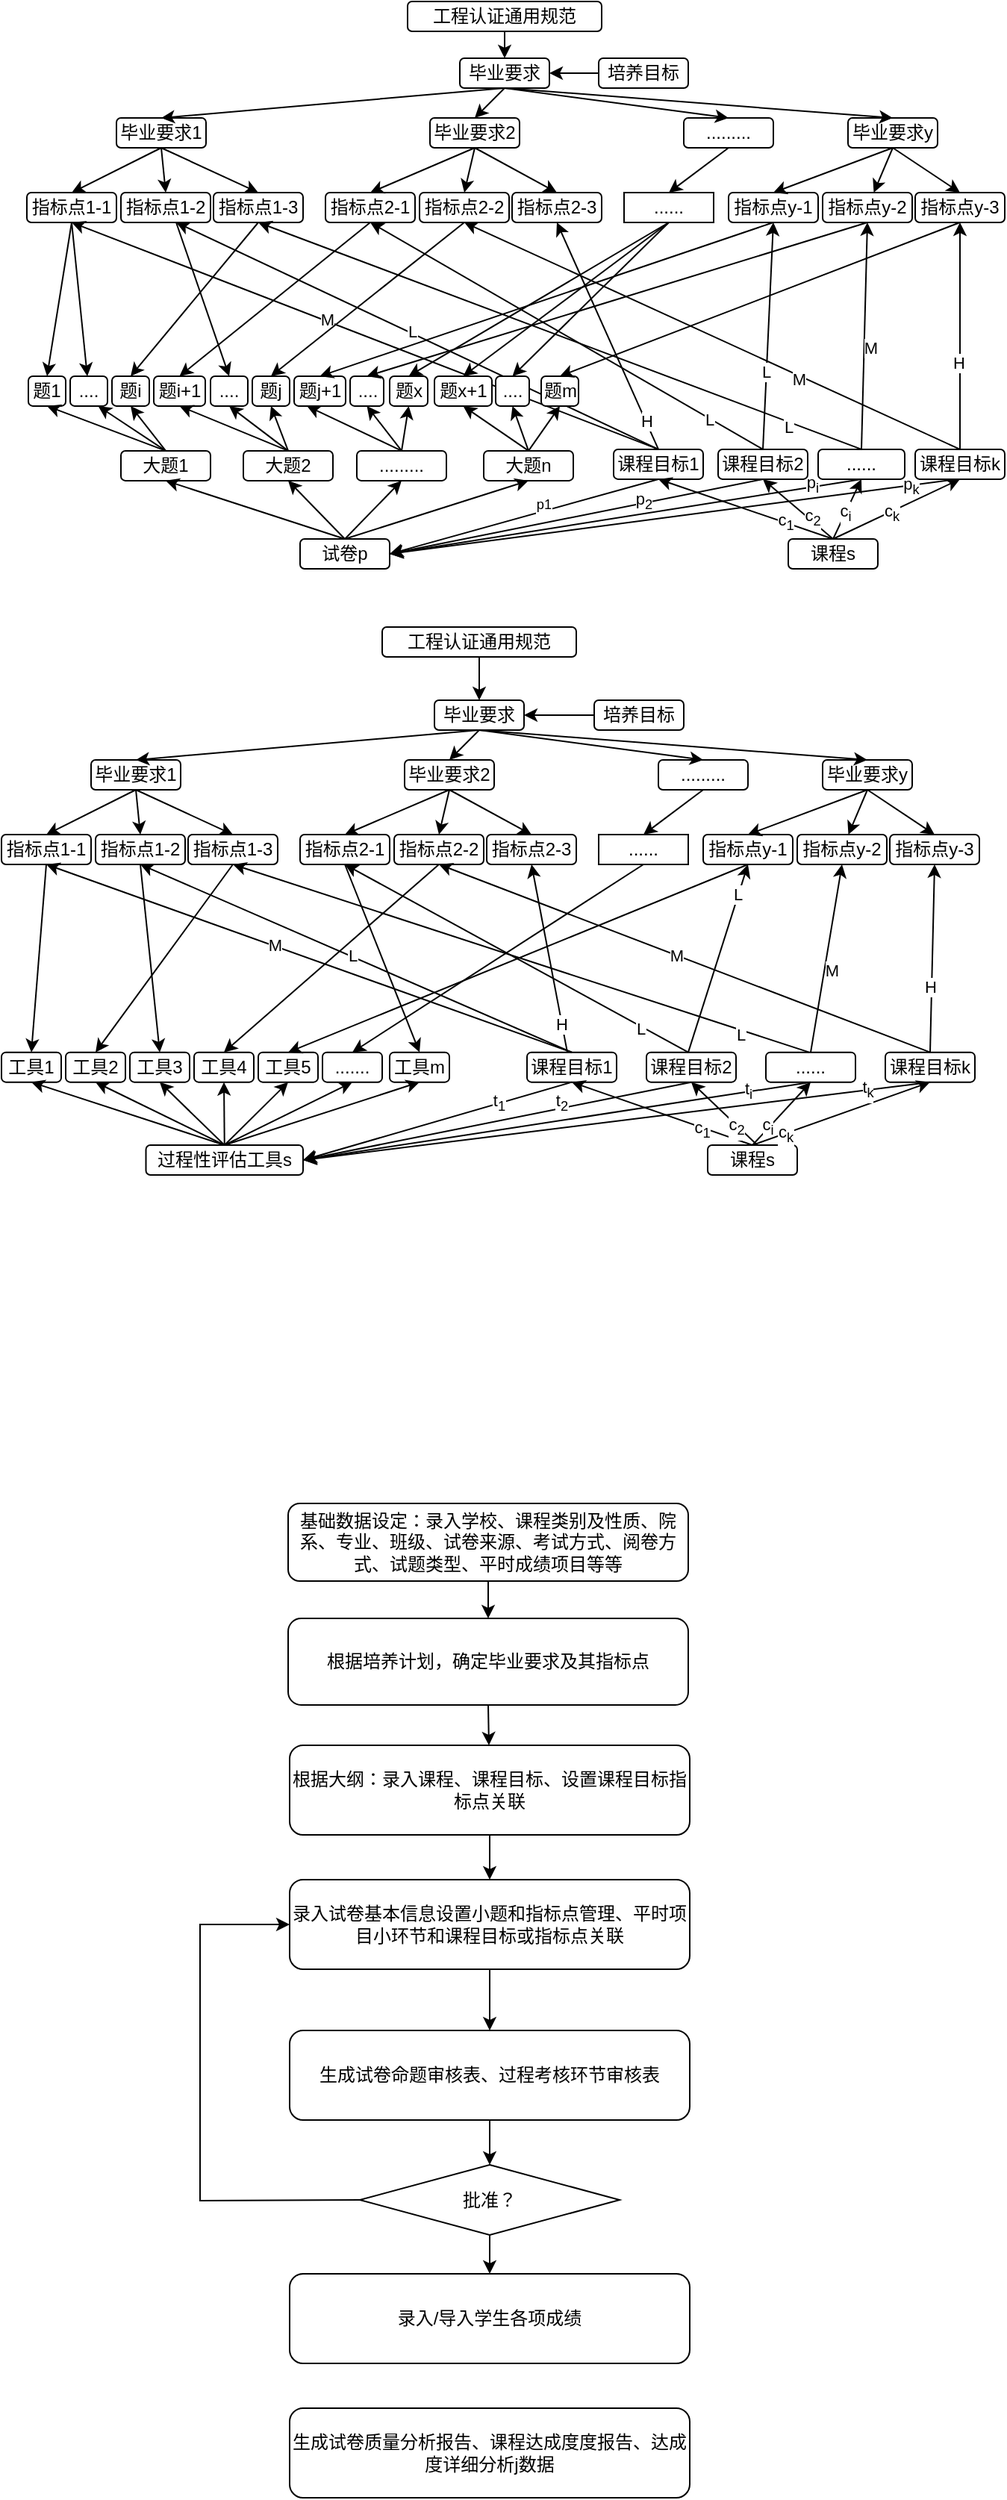 <mxfile version="24.7.7">
  <diagram name="第 1 页" id="M0MhTHvx4IZhhb8VPKxF">
    <mxGraphModel dx="1434" dy="713" grid="0" gridSize="10" guides="1" tooltips="1" connect="1" arrows="1" fold="1" page="1" pageScale="1" pageWidth="827" pageHeight="1169" math="0" shadow="0">
      <root>
        <mxCell id="0" />
        <mxCell id="1" parent="0" />
        <mxCell id="d3TRPafl2YmMPk96gAk_-56" value="" style="endArrow=classic;html=1;rounded=0;entryX=0.617;entryY=1;entryDx=0;entryDy=0;entryPerimeter=0;exitX=0.5;exitY=0;exitDx=0;exitDy=0;" parent="1" source="l1RVXC4RBP18zVJXkCvL-2" target="4NmGDDG5UK57I1fCdw00-21" edge="1">
          <mxGeometry width="50" height="50" relative="1" as="geometry">
            <mxPoint x="310" y="610" as="sourcePoint" />
            <mxPoint x="360" y="560" as="targetPoint" />
          </mxGeometry>
        </mxCell>
        <mxCell id="d3TRPafl2YmMPk96gAk_-57" value="L" style="edgeLabel;html=1;align=center;verticalAlign=middle;resizable=0;points=[];" parent="d3TRPafl2YmMPk96gAk_-56" vertex="1" connectable="0">
          <mxGeometry x="0.024" y="-1" relative="1" as="geometry">
            <mxPoint as="offset" />
          </mxGeometry>
        </mxCell>
        <mxCell id="4NmGDDG5UK57I1fCdw00-1" value="&lt;div align=&quot;center&quot;&gt;培养目标&lt;/div&gt;" style="rounded=1;whiteSpace=wrap;html=1;align=center;" parent="1" vertex="1">
          <mxGeometry x="483" y="270" width="60" height="20" as="geometry" />
        </mxCell>
        <mxCell id="4NmGDDG5UK57I1fCdw00-13" value="毕业要求" style="rounded=1;whiteSpace=wrap;html=1;align=center;" parent="1" vertex="1">
          <mxGeometry x="390" y="270" width="60" height="20" as="geometry" />
        </mxCell>
        <mxCell id="4NmGDDG5UK57I1fCdw00-14" value="工程认证通用规范" style="rounded=1;whiteSpace=wrap;html=1;align=center;" parent="1" vertex="1">
          <mxGeometry x="355" y="232" width="130" height="20" as="geometry" />
        </mxCell>
        <mxCell id="4NmGDDG5UK57I1fCdw00-15" value="毕业要求1" style="rounded=1;whiteSpace=wrap;html=1;align=center;" parent="1" vertex="1">
          <mxGeometry x="160" y="310" width="60" height="20" as="geometry" />
        </mxCell>
        <mxCell id="4NmGDDG5UK57I1fCdw00-16" value="毕业要求2" style="rounded=1;whiteSpace=wrap;html=1;align=center;" parent="1" vertex="1">
          <mxGeometry x="370" y="310" width="60" height="20" as="geometry" />
        </mxCell>
        <mxCell id="4NmGDDG5UK57I1fCdw00-18" value="毕业要求y" style="rounded=1;whiteSpace=wrap;html=1;align=center;" parent="1" vertex="1">
          <mxGeometry x="650" y="310" width="60" height="20" as="geometry" />
        </mxCell>
        <mxCell id="4NmGDDG5UK57I1fCdw00-19" value="........." style="rounded=1;whiteSpace=wrap;html=1;align=center;" parent="1" vertex="1">
          <mxGeometry x="540" y="310" width="60" height="20" as="geometry" />
        </mxCell>
        <mxCell id="4NmGDDG5UK57I1fCdw00-20" value="指标点1-1" style="rounded=1;whiteSpace=wrap;html=1;align=center;" parent="1" vertex="1">
          <mxGeometry x="100" y="360" width="60" height="20" as="geometry" />
        </mxCell>
        <mxCell id="4NmGDDG5UK57I1fCdw00-21" value="指标点1-2" style="rounded=1;whiteSpace=wrap;html=1;align=center;" parent="1" vertex="1">
          <mxGeometry x="163" y="360" width="60" height="20" as="geometry" />
        </mxCell>
        <mxCell id="4NmGDDG5UK57I1fCdw00-22" value="指标点1-3" style="rounded=1;whiteSpace=wrap;html=1;align=center;" parent="1" vertex="1">
          <mxGeometry x="225" y="360" width="60" height="20" as="geometry" />
        </mxCell>
        <mxCell id="4NmGDDG5UK57I1fCdw00-24" value="指标点2-1" style="rounded=1;whiteSpace=wrap;html=1;align=center;" parent="1" vertex="1">
          <mxGeometry x="300" y="360" width="60" height="20" as="geometry" />
        </mxCell>
        <mxCell id="4NmGDDG5UK57I1fCdw00-25" value="指标点2-2" style="rounded=1;whiteSpace=wrap;html=1;align=center;" parent="1" vertex="1">
          <mxGeometry x="363" y="360" width="60" height="20" as="geometry" />
        </mxCell>
        <mxCell id="4NmGDDG5UK57I1fCdw00-26" value="指标点2-3" style="rounded=1;whiteSpace=wrap;html=1;align=center;" parent="1" vertex="1">
          <mxGeometry x="425" y="360" width="60" height="20" as="geometry" />
        </mxCell>
        <mxCell id="4NmGDDG5UK57I1fCdw00-27" value="指标点y-1" style="rounded=1;whiteSpace=wrap;html=1;align=center;" parent="1" vertex="1">
          <mxGeometry x="570" y="360" width="60" height="20" as="geometry" />
        </mxCell>
        <mxCell id="4NmGDDG5UK57I1fCdw00-28" value="指标点y-2" style="rounded=1;whiteSpace=wrap;html=1;align=center;" parent="1" vertex="1">
          <mxGeometry x="633" y="360" width="60" height="20" as="geometry" />
        </mxCell>
        <mxCell id="4NmGDDG5UK57I1fCdw00-29" value="指标点y-3" style="rounded=1;whiteSpace=wrap;html=1;align=center;" parent="1" vertex="1">
          <mxGeometry x="695" y="360" width="60" height="20" as="geometry" />
        </mxCell>
        <mxCell id="l1RVXC4RBP18zVJXkCvL-1" value="课程s" style="rounded=1;whiteSpace=wrap;html=1;align=center;" parent="1" vertex="1">
          <mxGeometry x="610" y="592.0" width="60" height="20" as="geometry" />
        </mxCell>
        <mxCell id="l1RVXC4RBP18zVJXkCvL-2" value="课程目标1" style="rounded=1;whiteSpace=wrap;html=1;align=center;" parent="1" vertex="1">
          <mxGeometry x="493" y="531.96" width="60" height="20" as="geometry" />
        </mxCell>
        <mxCell id="l1RVXC4RBP18zVJXkCvL-7" value="" style="endArrow=classic;html=1;rounded=0;exitX=0.5;exitY=0;exitDx=0;exitDy=0;entryX=0.5;entryY=1;entryDx=0;entryDy=0;" parent="1" source="l1RVXC4RBP18zVJXkCvL-2" target="4NmGDDG5UK57I1fCdw00-20" edge="1">
          <mxGeometry width="50" height="50" relative="1" as="geometry">
            <mxPoint x="390" y="490" as="sourcePoint" />
            <mxPoint x="440" y="440" as="targetPoint" />
          </mxGeometry>
        </mxCell>
        <mxCell id="l1RVXC4RBP18zVJXkCvL-9" value="M" style="edgeLabel;html=1;align=center;verticalAlign=middle;resizable=0;points=[];" parent="l1RVXC4RBP18zVJXkCvL-7" vertex="1" connectable="0">
          <mxGeometry x="0.135" y="-1" relative="1" as="geometry">
            <mxPoint as="offset" />
          </mxGeometry>
        </mxCell>
        <mxCell id="l1RVXC4RBP18zVJXkCvL-16" value="" style="endArrow=classic;html=1;rounded=0;exitX=0.5;exitY=0;exitDx=0;exitDy=0;entryX=0.5;entryY=1;entryDx=0;entryDy=0;" parent="1" source="l1RVXC4RBP18zVJXkCvL-3" target="4NmGDDG5UK57I1fCdw00-27" edge="1">
          <mxGeometry width="50" height="50" relative="1" as="geometry">
            <mxPoint x="600" y="500" as="sourcePoint" />
            <mxPoint x="650" y="450" as="targetPoint" />
          </mxGeometry>
        </mxCell>
        <mxCell id="l1RVXC4RBP18zVJXkCvL-17" value="L" style="edgeLabel;html=1;align=center;verticalAlign=middle;resizable=0;points=[];" parent="l1RVXC4RBP18zVJXkCvL-16" vertex="1" connectable="0">
          <mxGeometry x="0.015" relative="1" as="geometry">
            <mxPoint x="-2" y="25" as="offset" />
          </mxGeometry>
        </mxCell>
        <mxCell id="l1RVXC4RBP18zVJXkCvL-18" value="" style="endArrow=classic;html=1;rounded=0;exitX=0.5;exitY=0;exitDx=0;exitDy=0;entryX=0.5;entryY=1;entryDx=0;entryDy=0;" parent="1" source="l1RVXC4RBP18zVJXkCvL-4" target="4NmGDDG5UK57I1fCdw00-22" edge="1">
          <mxGeometry width="50" height="50" relative="1" as="geometry">
            <mxPoint x="710" y="530" as="sourcePoint" />
            <mxPoint x="760" y="480" as="targetPoint" />
          </mxGeometry>
        </mxCell>
        <mxCell id="d3TRPafl2YmMPk96gAk_-47" value="L" style="edgeLabel;html=1;align=center;verticalAlign=middle;resizable=0;points=[];" parent="l1RVXC4RBP18zVJXkCvL-18" vertex="1" connectable="0">
          <mxGeometry x="-0.763" y="3" relative="1" as="geometry">
            <mxPoint as="offset" />
          </mxGeometry>
        </mxCell>
        <mxCell id="l1RVXC4RBP18zVJXkCvL-19" value="" style="endArrow=classic;html=1;rounded=0;exitX=0.5;exitY=0;exitDx=0;exitDy=0;entryX=0.5;entryY=1;entryDx=0;entryDy=0;" parent="1" source="l1RVXC4RBP18zVJXkCvL-4" target="4NmGDDG5UK57I1fCdw00-28" edge="1">
          <mxGeometry width="50" height="50" relative="1" as="geometry">
            <mxPoint x="690" y="560" as="sourcePoint" />
            <mxPoint x="740" y="510" as="targetPoint" />
          </mxGeometry>
        </mxCell>
        <mxCell id="d3TRPafl2YmMPk96gAk_-48" value="M" style="edgeLabel;html=1;align=center;verticalAlign=middle;resizable=0;points=[];" parent="l1RVXC4RBP18zVJXkCvL-19" vertex="1" connectable="0">
          <mxGeometry x="-0.104" y="-4" relative="1" as="geometry">
            <mxPoint as="offset" />
          </mxGeometry>
        </mxCell>
        <mxCell id="l1RVXC4RBP18zVJXkCvL-20" value="" style="endArrow=classic;html=1;rounded=0;entryX=0.5;entryY=1;entryDx=0;entryDy=0;exitX=0.5;exitY=0;exitDx=0;exitDy=0;" parent="1" source="l1RVXC4RBP18zVJXkCvL-5" target="4NmGDDG5UK57I1fCdw00-29" edge="1">
          <mxGeometry width="50" height="50" relative="1" as="geometry">
            <mxPoint x="770" y="580" as="sourcePoint" />
            <mxPoint x="820" y="530" as="targetPoint" />
          </mxGeometry>
        </mxCell>
        <mxCell id="d3TRPafl2YmMPk96gAk_-49" value="H" style="edgeLabel;html=1;align=center;verticalAlign=middle;resizable=0;points=[];" parent="l1RVXC4RBP18zVJXkCvL-20" vertex="1" connectable="0">
          <mxGeometry x="-0.235" y="1" relative="1" as="geometry">
            <mxPoint as="offset" />
          </mxGeometry>
        </mxCell>
        <mxCell id="l1RVXC4RBP18zVJXkCvL-21" value="" style="endArrow=classic;html=1;rounded=0;exitX=0.5;exitY=0;exitDx=0;exitDy=0;entryX=0.5;entryY=1;entryDx=0;entryDy=0;" parent="1" source="l1RVXC4RBP18zVJXkCvL-5" target="4NmGDDG5UK57I1fCdw00-25" edge="1">
          <mxGeometry width="50" height="50" relative="1" as="geometry">
            <mxPoint x="770" y="500" as="sourcePoint" />
            <mxPoint x="820" y="450" as="targetPoint" />
          </mxGeometry>
        </mxCell>
        <mxCell id="d3TRPafl2YmMPk96gAk_-58" value="M" style="edgeLabel;html=1;align=center;verticalAlign=middle;resizable=0;points=[];" parent="l1RVXC4RBP18zVJXkCvL-21" vertex="1" connectable="0">
          <mxGeometry x="-0.353" y="2" relative="1" as="geometry">
            <mxPoint as="offset" />
          </mxGeometry>
        </mxCell>
        <mxCell id="l1RVXC4RBP18zVJXkCvL-22" value="......" style="rounded=1;whiteSpace=wrap;html=1;align=center;arcSize=0;" parent="1" vertex="1">
          <mxGeometry x="500" y="360" width="60" height="20" as="geometry" />
        </mxCell>
        <mxCell id="l1RVXC4RBP18zVJXkCvL-23" value="" style="endArrow=classic;html=1;rounded=0;exitX=0.5;exitY=1;exitDx=0;exitDy=0;entryX=0.5;entryY=0;entryDx=0;entryDy=0;" parent="1" source="4NmGDDG5UK57I1fCdw00-15" target="4NmGDDG5UK57I1fCdw00-20" edge="1">
          <mxGeometry width="50" height="50" relative="1" as="geometry">
            <mxPoint x="390" y="460" as="sourcePoint" />
            <mxPoint x="440" y="410" as="targetPoint" />
          </mxGeometry>
        </mxCell>
        <mxCell id="l1RVXC4RBP18zVJXkCvL-24" value="" style="endArrow=classic;html=1;rounded=0;exitX=0.5;exitY=1;exitDx=0;exitDy=0;entryX=0.5;entryY=0;entryDx=0;entryDy=0;" parent="1" source="4NmGDDG5UK57I1fCdw00-15" target="4NmGDDG5UK57I1fCdw00-21" edge="1">
          <mxGeometry width="50" height="50" relative="1" as="geometry">
            <mxPoint x="390" y="460" as="sourcePoint" />
            <mxPoint x="440" y="410" as="targetPoint" />
          </mxGeometry>
        </mxCell>
        <mxCell id="l1RVXC4RBP18zVJXkCvL-25" value="" style="endArrow=classic;html=1;rounded=0;exitX=0.5;exitY=1;exitDx=0;exitDy=0;entryX=0.5;entryY=0;entryDx=0;entryDy=0;" parent="1" source="4NmGDDG5UK57I1fCdw00-15" target="4NmGDDG5UK57I1fCdw00-22" edge="1">
          <mxGeometry width="50" height="50" relative="1" as="geometry">
            <mxPoint x="410" y="470" as="sourcePoint" />
            <mxPoint x="460" y="420" as="targetPoint" />
          </mxGeometry>
        </mxCell>
        <mxCell id="l1RVXC4RBP18zVJXkCvL-26" value="" style="endArrow=classic;html=1;rounded=0;exitX=0.5;exitY=1;exitDx=0;exitDy=0;entryX=0.5;entryY=0;entryDx=0;entryDy=0;" parent="1" source="4NmGDDG5UK57I1fCdw00-16" target="4NmGDDG5UK57I1fCdw00-24" edge="1">
          <mxGeometry width="50" height="50" relative="1" as="geometry">
            <mxPoint x="390" y="460" as="sourcePoint" />
            <mxPoint x="440" y="410" as="targetPoint" />
          </mxGeometry>
        </mxCell>
        <mxCell id="l1RVXC4RBP18zVJXkCvL-27" value="" style="endArrow=classic;html=1;rounded=0;exitX=0.5;exitY=1;exitDx=0;exitDy=0;entryX=0.5;entryY=0;entryDx=0;entryDy=0;" parent="1" source="4NmGDDG5UK57I1fCdw00-16" target="4NmGDDG5UK57I1fCdw00-25" edge="1">
          <mxGeometry width="50" height="50" relative="1" as="geometry">
            <mxPoint x="390" y="460" as="sourcePoint" />
            <mxPoint x="440" y="410" as="targetPoint" />
          </mxGeometry>
        </mxCell>
        <mxCell id="l1RVXC4RBP18zVJXkCvL-28" value="" style="endArrow=classic;html=1;rounded=0;exitX=0.5;exitY=1;exitDx=0;exitDy=0;entryX=0.5;entryY=0;entryDx=0;entryDy=0;" parent="1" source="4NmGDDG5UK57I1fCdw00-16" target="4NmGDDG5UK57I1fCdw00-26" edge="1">
          <mxGeometry width="50" height="50" relative="1" as="geometry">
            <mxPoint x="390" y="460" as="sourcePoint" />
            <mxPoint x="440" y="410" as="targetPoint" />
          </mxGeometry>
        </mxCell>
        <mxCell id="l1RVXC4RBP18zVJXkCvL-29" value="" style="endArrow=classic;html=1;rounded=0;exitX=0.5;exitY=1;exitDx=0;exitDy=0;entryX=0.5;entryY=0;entryDx=0;entryDy=0;" parent="1" source="4NmGDDG5UK57I1fCdw00-19" target="l1RVXC4RBP18zVJXkCvL-22" edge="1">
          <mxGeometry width="50" height="50" relative="1" as="geometry">
            <mxPoint x="390" y="460" as="sourcePoint" />
            <mxPoint x="440" y="410" as="targetPoint" />
          </mxGeometry>
        </mxCell>
        <mxCell id="l1RVXC4RBP18zVJXkCvL-30" value="" style="endArrow=classic;html=1;rounded=0;exitX=0.5;exitY=1;exitDx=0;exitDy=0;entryX=0.5;entryY=0;entryDx=0;entryDy=0;" parent="1" source="4NmGDDG5UK57I1fCdw00-18" target="4NmGDDG5UK57I1fCdw00-27" edge="1">
          <mxGeometry width="50" height="50" relative="1" as="geometry">
            <mxPoint x="390" y="460" as="sourcePoint" />
            <mxPoint x="440" y="410" as="targetPoint" />
          </mxGeometry>
        </mxCell>
        <mxCell id="l1RVXC4RBP18zVJXkCvL-31" value="" style="endArrow=classic;html=1;rounded=0;exitX=0.5;exitY=1;exitDx=0;exitDy=0;" parent="1" source="4NmGDDG5UK57I1fCdw00-18" target="4NmGDDG5UK57I1fCdw00-28" edge="1">
          <mxGeometry width="50" height="50" relative="1" as="geometry">
            <mxPoint x="540" y="450" as="sourcePoint" />
            <mxPoint x="590" y="400" as="targetPoint" />
          </mxGeometry>
        </mxCell>
        <mxCell id="l1RVXC4RBP18zVJXkCvL-32" value="" style="endArrow=classic;html=1;rounded=0;exitX=0.5;exitY=1;exitDx=0;exitDy=0;entryX=0.5;entryY=0;entryDx=0;entryDy=0;" parent="1" source="4NmGDDG5UK57I1fCdw00-18" target="4NmGDDG5UK57I1fCdw00-29" edge="1">
          <mxGeometry width="50" height="50" relative="1" as="geometry">
            <mxPoint x="390" y="460" as="sourcePoint" />
            <mxPoint x="440" y="410" as="targetPoint" />
          </mxGeometry>
        </mxCell>
        <mxCell id="l1RVXC4RBP18zVJXkCvL-35" value="" style="endArrow=classic;html=1;rounded=0;exitX=0.5;exitY=1;exitDx=0;exitDy=0;entryX=0.5;entryY=0;entryDx=0;entryDy=0;" parent="1" source="4NmGDDG5UK57I1fCdw00-14" target="4NmGDDG5UK57I1fCdw00-13" edge="1">
          <mxGeometry width="50" height="50" relative="1" as="geometry">
            <mxPoint x="390" y="460" as="sourcePoint" />
            <mxPoint x="440" y="410" as="targetPoint" />
          </mxGeometry>
        </mxCell>
        <mxCell id="l1RVXC4RBP18zVJXkCvL-36" value="" style="endArrow=classic;html=1;rounded=0;entryX=1;entryY=0.5;entryDx=0;entryDy=0;exitX=0;exitY=0.5;exitDx=0;exitDy=0;" parent="1" source="4NmGDDG5UK57I1fCdw00-1" target="4NmGDDG5UK57I1fCdw00-13" edge="1">
          <mxGeometry width="50" height="50" relative="1" as="geometry">
            <mxPoint x="499" y="284" as="sourcePoint" />
            <mxPoint x="440" y="410" as="targetPoint" />
          </mxGeometry>
        </mxCell>
        <mxCell id="l1RVXC4RBP18zVJXkCvL-37" value="" style="endArrow=classic;html=1;rounded=0;exitX=0.5;exitY=1;exitDx=0;exitDy=0;entryX=0.5;entryY=0;entryDx=0;entryDy=0;" parent="1" source="4NmGDDG5UK57I1fCdw00-13" target="4NmGDDG5UK57I1fCdw00-15" edge="1">
          <mxGeometry width="50" height="50" relative="1" as="geometry">
            <mxPoint x="390" y="460" as="sourcePoint" />
            <mxPoint x="440" y="410" as="targetPoint" />
          </mxGeometry>
        </mxCell>
        <mxCell id="l1RVXC4RBP18zVJXkCvL-38" value="" style="endArrow=classic;html=1;rounded=0;exitX=0.5;exitY=1;exitDx=0;exitDy=0;entryX=0.5;entryY=0;entryDx=0;entryDy=0;" parent="1" source="4NmGDDG5UK57I1fCdw00-13" target="4NmGDDG5UK57I1fCdw00-16" edge="1">
          <mxGeometry width="50" height="50" relative="1" as="geometry">
            <mxPoint x="390" y="460" as="sourcePoint" />
            <mxPoint x="440" y="410" as="targetPoint" />
          </mxGeometry>
        </mxCell>
        <mxCell id="l1RVXC4RBP18zVJXkCvL-39" value="" style="endArrow=classic;html=1;rounded=0;exitX=0.5;exitY=1;exitDx=0;exitDy=0;entryX=0.5;entryY=0;entryDx=0;entryDy=0;" parent="1" source="4NmGDDG5UK57I1fCdw00-13" target="4NmGDDG5UK57I1fCdw00-19" edge="1">
          <mxGeometry width="50" height="50" relative="1" as="geometry">
            <mxPoint x="390" y="460" as="sourcePoint" />
            <mxPoint x="440" y="410" as="targetPoint" />
          </mxGeometry>
        </mxCell>
        <mxCell id="l1RVXC4RBP18zVJXkCvL-40" value="" style="endArrow=classic;html=1;rounded=0;exitX=0.5;exitY=1;exitDx=0;exitDy=0;entryX=0.5;entryY=0;entryDx=0;entryDy=0;" parent="1" source="4NmGDDG5UK57I1fCdw00-13" target="4NmGDDG5UK57I1fCdw00-18" edge="1">
          <mxGeometry width="50" height="50" relative="1" as="geometry">
            <mxPoint x="390" y="460" as="sourcePoint" />
            <mxPoint x="440" y="410" as="targetPoint" />
          </mxGeometry>
        </mxCell>
        <mxCell id="l1RVXC4RBP18zVJXkCvL-42" value="" style="endArrow=classic;html=1;rounded=0;exitX=0.5;exitY=0;exitDx=0;exitDy=0;entryX=0.5;entryY=1;entryDx=0;entryDy=0;" parent="1" source="l1RVXC4RBP18zVJXkCvL-1" target="l1RVXC4RBP18zVJXkCvL-3" edge="1">
          <mxGeometry width="50" height="50" relative="1" as="geometry">
            <mxPoint x="389" y="411.96" as="sourcePoint" />
            <mxPoint x="439" y="361.96" as="targetPoint" />
          </mxGeometry>
        </mxCell>
        <mxCell id="uMHtfoa45k0sctYAnI3z-36" value="c&lt;sub&gt;2&lt;/sub&gt;" style="edgeLabel;html=1;align=center;verticalAlign=middle;resizable=0;points=[];" parent="l1RVXC4RBP18zVJXkCvL-42" vertex="1" connectable="0">
          <mxGeometry x="-0.39" relative="1" as="geometry">
            <mxPoint y="-2" as="offset" />
          </mxGeometry>
        </mxCell>
        <mxCell id="l1RVXC4RBP18zVJXkCvL-43" value="" style="endArrow=classic;html=1;rounded=0;exitX=0.5;exitY=0;exitDx=0;exitDy=0;entryX=0.5;entryY=1;entryDx=0;entryDy=0;" parent="1" source="l1RVXC4RBP18zVJXkCvL-1" target="l1RVXC4RBP18zVJXkCvL-4" edge="1">
          <mxGeometry width="50" height="50" relative="1" as="geometry">
            <mxPoint x="389" y="411.96" as="sourcePoint" />
            <mxPoint x="439" y="361.96" as="targetPoint" />
          </mxGeometry>
        </mxCell>
        <mxCell id="uMHtfoa45k0sctYAnI3z-37" value="c&lt;sub&gt;i&lt;/sub&gt;" style="edgeLabel;html=1;align=center;verticalAlign=middle;resizable=0;points=[];" parent="l1RVXC4RBP18zVJXkCvL-43" vertex="1" connectable="0">
          <mxGeometry x="-0.132" relative="1" as="geometry">
            <mxPoint as="offset" />
          </mxGeometry>
        </mxCell>
        <mxCell id="l1RVXC4RBP18zVJXkCvL-45" value="试卷p" style="rounded=1;whiteSpace=wrap;html=1;align=center;" parent="1" vertex="1">
          <mxGeometry x="283" y="592.0" width="60" height="20" as="geometry" />
        </mxCell>
        <mxCell id="l1RVXC4RBP18zVJXkCvL-47" value="大题1" style="rounded=1;whiteSpace=wrap;html=1;align=center;" parent="1" vertex="1">
          <mxGeometry x="163" y="532.96" width="60" height="20" as="geometry" />
        </mxCell>
        <mxCell id="l1RVXC4RBP18zVJXkCvL-48" value="大题2" style="rounded=1;whiteSpace=wrap;html=1;align=center;" parent="1" vertex="1">
          <mxGeometry x="245" y="532.96" width="60" height="20" as="geometry" />
        </mxCell>
        <mxCell id="l1RVXC4RBP18zVJXkCvL-49" value="........." style="rounded=1;whiteSpace=wrap;html=1;align=center;" parent="1" vertex="1">
          <mxGeometry x="321" y="532.96" width="60" height="20" as="geometry" />
        </mxCell>
        <mxCell id="l1RVXC4RBP18zVJXkCvL-50" value="大题n" style="rounded=1;whiteSpace=wrap;html=1;align=center;" parent="1" vertex="1">
          <mxGeometry x="406" y="532.96" width="60" height="20" as="geometry" />
        </mxCell>
        <mxCell id="l1RVXC4RBP18zVJXkCvL-51" value="题1" style="rounded=1;whiteSpace=wrap;html=1;align=center;" parent="1" vertex="1">
          <mxGeometry x="101" y="482.96" width="25" height="20" as="geometry" />
        </mxCell>
        <mxCell id="d3TRPafl2YmMPk96gAk_-1" value="...." style="rounded=1;whiteSpace=wrap;html=1;align=center;" parent="1" vertex="1">
          <mxGeometry x="129" y="482.96" width="25" height="20" as="geometry" />
        </mxCell>
        <mxCell id="d3TRPafl2YmMPk96gAk_-2" value="题i" style="rounded=1;whiteSpace=wrap;html=1;align=center;" parent="1" vertex="1">
          <mxGeometry x="157" y="482.96" width="25" height="20" as="geometry" />
        </mxCell>
        <mxCell id="d3TRPafl2YmMPk96gAk_-3" value="题i+1" style="rounded=1;whiteSpace=wrap;html=1;align=center;" parent="1" vertex="1">
          <mxGeometry x="185" y="482.96" width="34.5" height="20" as="geometry" />
        </mxCell>
        <mxCell id="d3TRPafl2YmMPk96gAk_-4" value="...." style="rounded=1;whiteSpace=wrap;html=1;align=center;" parent="1" vertex="1">
          <mxGeometry x="223" y="482.96" width="25" height="20" as="geometry" />
        </mxCell>
        <mxCell id="d3TRPafl2YmMPk96gAk_-5" value="题j" style="rounded=1;whiteSpace=wrap;html=1;align=center;" parent="1" vertex="1">
          <mxGeometry x="251" y="482.96" width="25" height="20" as="geometry" />
        </mxCell>
        <mxCell id="d3TRPafl2YmMPk96gAk_-6" value="题j+1" style="rounded=1;whiteSpace=wrap;html=1;align=center;" parent="1" vertex="1">
          <mxGeometry x="279" y="482.96" width="34.5" height="20" as="geometry" />
        </mxCell>
        <mxCell id="d3TRPafl2YmMPk96gAk_-7" value="...." style="rounded=1;whiteSpace=wrap;html=1;align=center;" parent="1" vertex="1">
          <mxGeometry x="316.5" y="482.96" width="22.5" height="20" as="geometry" />
        </mxCell>
        <mxCell id="d3TRPafl2YmMPk96gAk_-9" value="题m" style="rounded=1;whiteSpace=wrap;html=1;align=center;" parent="1" vertex="1">
          <mxGeometry x="444.5" y="482.96" width="25" height="20" as="geometry" />
        </mxCell>
        <mxCell id="d3TRPafl2YmMPk96gAk_-10" value="题x+1" style="rounded=1;whiteSpace=wrap;html=1;align=center;" parent="1" vertex="1">
          <mxGeometry x="373" y="482.96" width="38.5" height="20" as="geometry" />
        </mxCell>
        <mxCell id="d3TRPafl2YmMPk96gAk_-17" value="" style="endArrow=classic;html=1;rounded=0;exitX=0.5;exitY=1;exitDx=0;exitDy=0;entryX=0.5;entryY=0;entryDx=0;entryDy=0;" parent="1" source="4NmGDDG5UK57I1fCdw00-20" target="l1RVXC4RBP18zVJXkCvL-51" edge="1">
          <mxGeometry width="50" height="50" relative="1" as="geometry">
            <mxPoint x="310" y="520" as="sourcePoint" />
            <mxPoint x="360" y="470" as="targetPoint" />
          </mxGeometry>
        </mxCell>
        <mxCell id="d3TRPafl2YmMPk96gAk_-18" value="" style="endArrow=classic;html=1;rounded=0;" parent="1" target="d3TRPafl2YmMPk96gAk_-1" edge="1">
          <mxGeometry width="50" height="50" relative="1" as="geometry">
            <mxPoint x="130" y="380" as="sourcePoint" />
            <mxPoint x="360" y="470" as="targetPoint" />
          </mxGeometry>
        </mxCell>
        <mxCell id="d3TRPafl2YmMPk96gAk_-19" value="" style="endArrow=classic;html=1;rounded=0;exitX=0.5;exitY=1;exitDx=0;exitDy=0;entryX=0.5;entryY=0;entryDx=0;entryDy=0;" parent="1" source="4NmGDDG5UK57I1fCdw00-22" target="d3TRPafl2YmMPk96gAk_-2" edge="1">
          <mxGeometry width="50" height="50" relative="1" as="geometry">
            <mxPoint x="310" y="520" as="sourcePoint" />
            <mxPoint x="360" y="470" as="targetPoint" />
          </mxGeometry>
        </mxCell>
        <mxCell id="d3TRPafl2YmMPk96gAk_-20" value="" style="endArrow=classic;html=1;rounded=0;exitX=0.5;exitY=1;exitDx=0;exitDy=0;entryX=0.5;entryY=0;entryDx=0;entryDy=0;" parent="1" source="4NmGDDG5UK57I1fCdw00-24" target="d3TRPafl2YmMPk96gAk_-3" edge="1">
          <mxGeometry width="50" height="50" relative="1" as="geometry">
            <mxPoint x="310" y="520" as="sourcePoint" />
            <mxPoint x="360" y="470" as="targetPoint" />
          </mxGeometry>
        </mxCell>
        <mxCell id="d3TRPafl2YmMPk96gAk_-23" value="" style="endArrow=classic;html=1;rounded=0;entryX=0.5;entryY=0;entryDx=0;entryDy=0;" parent="1" target="d3TRPafl2YmMPk96gAk_-4" edge="1">
          <mxGeometry width="50" height="50" relative="1" as="geometry">
            <mxPoint x="200" y="380" as="sourcePoint" />
            <mxPoint x="360" y="470" as="targetPoint" />
          </mxGeometry>
        </mxCell>
        <mxCell id="d3TRPafl2YmMPk96gAk_-24" value="" style="endArrow=classic;html=1;rounded=0;exitX=0.5;exitY=1;exitDx=0;exitDy=0;entryX=0.5;entryY=0;entryDx=0;entryDy=0;" parent="1" source="4NmGDDG5UK57I1fCdw00-25" target="d3TRPafl2YmMPk96gAk_-5" edge="1">
          <mxGeometry width="50" height="50" relative="1" as="geometry">
            <mxPoint x="310" y="520" as="sourcePoint" />
            <mxPoint x="360" y="470" as="targetPoint" />
          </mxGeometry>
        </mxCell>
        <mxCell id="d3TRPafl2YmMPk96gAk_-25" value="" style="endArrow=classic;html=1;rounded=0;exitX=0.5;exitY=1;exitDx=0;exitDy=0;entryX=0.5;entryY=0;entryDx=0;entryDy=0;" parent="1" source="4NmGDDG5UK57I1fCdw00-27" target="d3TRPafl2YmMPk96gAk_-6" edge="1">
          <mxGeometry width="50" height="50" relative="1" as="geometry">
            <mxPoint x="310" y="520" as="sourcePoint" />
            <mxPoint x="360" y="470" as="targetPoint" />
          </mxGeometry>
        </mxCell>
        <mxCell id="d3TRPafl2YmMPk96gAk_-26" value="" style="endArrow=classic;html=1;rounded=0;entryX=0.5;entryY=0;entryDx=0;entryDy=0;exitX=0.5;exitY=1;exitDx=0;exitDy=0;" parent="1" source="4NmGDDG5UK57I1fCdw00-28" target="d3TRPafl2YmMPk96gAk_-7" edge="1">
          <mxGeometry width="50" height="50" relative="1" as="geometry">
            <mxPoint x="310" y="520" as="sourcePoint" />
            <mxPoint x="360" y="470" as="targetPoint" />
          </mxGeometry>
        </mxCell>
        <mxCell id="d3TRPafl2YmMPk96gAk_-27" value="" style="endArrow=classic;html=1;rounded=0;entryX=0.5;entryY=0;entryDx=0;entryDy=0;exitX=0.5;exitY=1;exitDx=0;exitDy=0;" parent="1" source="4NmGDDG5UK57I1fCdw00-29" target="d3TRPafl2YmMPk96gAk_-9" edge="1">
          <mxGeometry width="50" height="50" relative="1" as="geometry">
            <mxPoint x="310" y="520" as="sourcePoint" />
            <mxPoint x="360" y="470" as="targetPoint" />
          </mxGeometry>
        </mxCell>
        <mxCell id="d3TRPafl2YmMPk96gAk_-28" value="" style="endArrow=classic;html=1;rounded=0;exitX=0.5;exitY=1;exitDx=0;exitDy=0;entryX=0.5;entryY=0;entryDx=0;entryDy=0;" parent="1" source="l1RVXC4RBP18zVJXkCvL-22" target="d3TRPafl2YmMPk96gAk_-10" edge="1">
          <mxGeometry width="50" height="50" relative="1" as="geometry">
            <mxPoint x="310" y="520" as="sourcePoint" />
            <mxPoint x="360" y="470" as="targetPoint" />
          </mxGeometry>
        </mxCell>
        <mxCell id="d3TRPafl2YmMPk96gAk_-29" value="" style="endArrow=classic;html=1;rounded=0;exitX=0.5;exitY=0;exitDx=0;exitDy=0;entryX=0.5;entryY=1;entryDx=0;entryDy=0;" parent="1" source="l1RVXC4RBP18zVJXkCvL-45" target="l1RVXC4RBP18zVJXkCvL-47" edge="1">
          <mxGeometry width="50" height="50" relative="1" as="geometry">
            <mxPoint x="293" y="392.96" as="sourcePoint" />
            <mxPoint x="343" y="342.96" as="targetPoint" />
          </mxGeometry>
        </mxCell>
        <mxCell id="d3TRPafl2YmMPk96gAk_-30" value="" style="endArrow=classic;html=1;rounded=0;entryX=0.5;entryY=1;entryDx=0;entryDy=0;exitX=0.5;exitY=0;exitDx=0;exitDy=0;" parent="1" source="l1RVXC4RBP18zVJXkCvL-45" target="l1RVXC4RBP18zVJXkCvL-48" edge="1">
          <mxGeometry width="50" height="50" relative="1" as="geometry">
            <mxPoint x="253" y="582.96" as="sourcePoint" />
            <mxPoint x="343" y="342.96" as="targetPoint" />
          </mxGeometry>
        </mxCell>
        <mxCell id="d3TRPafl2YmMPk96gAk_-31" value="" style="endArrow=classic;html=1;rounded=0;exitX=0.5;exitY=0;exitDx=0;exitDy=0;entryX=0.5;entryY=1;entryDx=0;entryDy=0;" parent="1" source="l1RVXC4RBP18zVJXkCvL-45" target="l1RVXC4RBP18zVJXkCvL-49" edge="1">
          <mxGeometry width="50" height="50" relative="1" as="geometry">
            <mxPoint x="293" y="392.96" as="sourcePoint" />
            <mxPoint x="343" y="342.96" as="targetPoint" />
          </mxGeometry>
        </mxCell>
        <mxCell id="d3TRPafl2YmMPk96gAk_-32" value="" style="endArrow=classic;html=1;rounded=0;exitX=0.5;exitY=0;exitDx=0;exitDy=0;entryX=0.5;entryY=1;entryDx=0;entryDy=0;" parent="1" source="l1RVXC4RBP18zVJXkCvL-45" target="l1RVXC4RBP18zVJXkCvL-50" edge="1">
          <mxGeometry width="50" height="50" relative="1" as="geometry">
            <mxPoint x="293" y="392.96" as="sourcePoint" />
            <mxPoint x="343" y="342.96" as="targetPoint" />
          </mxGeometry>
        </mxCell>
        <mxCell id="d3TRPafl2YmMPk96gAk_-34" value="" style="endArrow=classic;html=1;rounded=0;exitX=0.5;exitY=0;exitDx=0;exitDy=0;entryX=0.5;entryY=1;entryDx=0;entryDy=0;" parent="1" source="l1RVXC4RBP18zVJXkCvL-47" target="l1RVXC4RBP18zVJXkCvL-51" edge="1">
          <mxGeometry width="50" height="50" relative="1" as="geometry">
            <mxPoint x="293" y="392.96" as="sourcePoint" />
            <mxPoint x="343" y="342.96" as="targetPoint" />
          </mxGeometry>
        </mxCell>
        <mxCell id="d3TRPafl2YmMPk96gAk_-35" value="" style="endArrow=classic;html=1;rounded=0;exitX=0.5;exitY=0;exitDx=0;exitDy=0;entryX=0.75;entryY=1;entryDx=0;entryDy=0;" parent="1" source="l1RVXC4RBP18zVJXkCvL-47" target="d3TRPafl2YmMPk96gAk_-1" edge="1">
          <mxGeometry width="50" height="50" relative="1" as="geometry">
            <mxPoint x="293" y="392.96" as="sourcePoint" />
            <mxPoint x="343" y="342.96" as="targetPoint" />
          </mxGeometry>
        </mxCell>
        <mxCell id="d3TRPafl2YmMPk96gAk_-36" value="" style="endArrow=classic;html=1;rounded=0;exitX=0.5;exitY=0;exitDx=0;exitDy=0;entryX=0.5;entryY=1;entryDx=0;entryDy=0;" parent="1" source="l1RVXC4RBP18zVJXkCvL-47" target="d3TRPafl2YmMPk96gAk_-2" edge="1">
          <mxGeometry width="50" height="50" relative="1" as="geometry">
            <mxPoint x="293" y="392.96" as="sourcePoint" />
            <mxPoint x="343" y="342.96" as="targetPoint" />
          </mxGeometry>
        </mxCell>
        <mxCell id="d3TRPafl2YmMPk96gAk_-37" value="" style="endArrow=classic;html=1;rounded=0;entryX=0.5;entryY=1;entryDx=0;entryDy=0;exitX=0.5;exitY=0;exitDx=0;exitDy=0;" parent="1" source="l1RVXC4RBP18zVJXkCvL-48" target="d3TRPafl2YmMPk96gAk_-3" edge="1">
          <mxGeometry width="50" height="50" relative="1" as="geometry">
            <mxPoint x="200" y="530" as="sourcePoint" />
            <mxPoint x="343" y="342.96" as="targetPoint" />
          </mxGeometry>
        </mxCell>
        <mxCell id="d3TRPafl2YmMPk96gAk_-38" value="" style="endArrow=classic;html=1;rounded=0;exitX=0.5;exitY=0;exitDx=0;exitDy=0;entryX=0.5;entryY=1;entryDx=0;entryDy=0;" parent="1" source="l1RVXC4RBP18zVJXkCvL-48" target="d3TRPafl2YmMPk96gAk_-4" edge="1">
          <mxGeometry width="50" height="50" relative="1" as="geometry">
            <mxPoint x="293" y="392.96" as="sourcePoint" />
            <mxPoint x="343" y="342.96" as="targetPoint" />
          </mxGeometry>
        </mxCell>
        <mxCell id="d3TRPafl2YmMPk96gAk_-39" value="" style="endArrow=classic;html=1;rounded=0;exitX=0.5;exitY=0;exitDx=0;exitDy=0;entryX=0.5;entryY=1;entryDx=0;entryDy=0;" parent="1" source="l1RVXC4RBP18zVJXkCvL-48" target="d3TRPafl2YmMPk96gAk_-5" edge="1">
          <mxGeometry width="50" height="50" relative="1" as="geometry">
            <mxPoint x="293" y="392.96" as="sourcePoint" />
            <mxPoint x="343" y="342.96" as="targetPoint" />
          </mxGeometry>
        </mxCell>
        <mxCell id="d3TRPafl2YmMPk96gAk_-40" value="" style="endArrow=classic;html=1;rounded=0;exitX=0.5;exitY=0;exitDx=0;exitDy=0;entryX=0.25;entryY=1;entryDx=0;entryDy=0;" parent="1" source="l1RVXC4RBP18zVJXkCvL-49" target="d3TRPafl2YmMPk96gAk_-6" edge="1">
          <mxGeometry width="50" height="50" relative="1" as="geometry">
            <mxPoint x="293" y="392.96" as="sourcePoint" />
            <mxPoint x="293" y="512.96" as="targetPoint" />
          </mxGeometry>
        </mxCell>
        <mxCell id="d3TRPafl2YmMPk96gAk_-41" value="" style="endArrow=classic;html=1;rounded=0;exitX=0.5;exitY=0;exitDx=0;exitDy=0;entryX=0.5;entryY=1;entryDx=0;entryDy=0;" parent="1" source="l1RVXC4RBP18zVJXkCvL-49" target="d3TRPafl2YmMPk96gAk_-7" edge="1">
          <mxGeometry width="50" height="50" relative="1" as="geometry">
            <mxPoint x="293" y="392.96" as="sourcePoint" />
            <mxPoint x="343" y="342.96" as="targetPoint" />
          </mxGeometry>
        </mxCell>
        <mxCell id="d3TRPafl2YmMPk96gAk_-42" value="" style="endArrow=classic;html=1;rounded=0;exitX=0.5;exitY=0;exitDx=0;exitDy=0;entryX=0.5;entryY=1;entryDx=0;entryDy=0;" parent="1" source="l1RVXC4RBP18zVJXkCvL-49" target="uMHtfoa45k0sctYAnI3z-1" edge="1">
          <mxGeometry width="50" height="50" relative="1" as="geometry">
            <mxPoint x="293" y="392.96" as="sourcePoint" />
            <mxPoint x="343" y="342.96" as="targetPoint" />
          </mxGeometry>
        </mxCell>
        <mxCell id="d3TRPafl2YmMPk96gAk_-43" value="" style="endArrow=classic;html=1;rounded=0;exitX=0.5;exitY=0;exitDx=0;exitDy=0;entryX=0.5;entryY=1;entryDx=0;entryDy=0;" parent="1" source="l1RVXC4RBP18zVJXkCvL-50" target="d3TRPafl2YmMPk96gAk_-9" edge="1">
          <mxGeometry width="50" height="50" relative="1" as="geometry">
            <mxPoint x="293" y="392.96" as="sourcePoint" />
            <mxPoint x="430" y="502.96" as="targetPoint" />
          </mxGeometry>
        </mxCell>
        <mxCell id="d3TRPafl2YmMPk96gAk_-52" value="" style="endArrow=classic;html=1;rounded=0;entryX=0.5;entryY=1;entryDx=0;entryDy=0;exitX=0.5;exitY=0;exitDx=0;exitDy=0;" parent="1" source="l1RVXC4RBP18zVJXkCvL-2" target="4NmGDDG5UK57I1fCdw00-26" edge="1">
          <mxGeometry width="50" height="50" relative="1" as="geometry">
            <mxPoint x="310" y="610" as="sourcePoint" />
            <mxPoint x="360" y="560" as="targetPoint" />
          </mxGeometry>
        </mxCell>
        <mxCell id="d3TRPafl2YmMPk96gAk_-53" value="H" style="edgeLabel;html=1;align=center;verticalAlign=middle;resizable=0;points=[];" parent="d3TRPafl2YmMPk96gAk_-52" vertex="1" connectable="0">
          <mxGeometry x="-0.692" y="1" relative="1" as="geometry">
            <mxPoint x="3" y="4" as="offset" />
          </mxGeometry>
        </mxCell>
        <mxCell id="d3TRPafl2YmMPk96gAk_-54" value="" style="endArrow=classic;html=1;rounded=0;entryX=0.5;entryY=1;entryDx=0;entryDy=0;exitX=0.5;exitY=0;exitDx=0;exitDy=0;" parent="1" source="l1RVXC4RBP18zVJXkCvL-3" target="4NmGDDG5UK57I1fCdw00-24" edge="1">
          <mxGeometry width="50" height="50" relative="1" as="geometry">
            <mxPoint x="310" y="610" as="sourcePoint" />
            <mxPoint x="360" y="560" as="targetPoint" />
          </mxGeometry>
        </mxCell>
        <mxCell id="d3TRPafl2YmMPk96gAk_-55" value="&lt;div&gt;L&lt;/div&gt;" style="edgeLabel;html=1;align=center;verticalAlign=middle;resizable=0;points=[];" parent="d3TRPafl2YmMPk96gAk_-54" vertex="1" connectable="0">
          <mxGeometry x="-0.727" y="1" relative="1" as="geometry">
            <mxPoint as="offset" />
          </mxGeometry>
        </mxCell>
        <mxCell id="d3TRPafl2YmMPk96gAk_-170" value="&lt;div align=&quot;center&quot;&gt;培养目标&lt;/div&gt;" style="rounded=1;whiteSpace=wrap;html=1;align=center;" parent="1" vertex="1">
          <mxGeometry x="480" y="700" width="60" height="20" as="geometry" />
        </mxCell>
        <mxCell id="d3TRPafl2YmMPk96gAk_-171" value="毕业要求" style="rounded=1;whiteSpace=wrap;html=1;align=center;" parent="1" vertex="1">
          <mxGeometry x="373" y="700" width="60" height="20" as="geometry" />
        </mxCell>
        <mxCell id="d3TRPafl2YmMPk96gAk_-172" value="工程认证通用规范" style="rounded=1;whiteSpace=wrap;html=1;align=center;" parent="1" vertex="1">
          <mxGeometry x="338" y="651" width="130" height="20" as="geometry" />
        </mxCell>
        <mxCell id="d3TRPafl2YmMPk96gAk_-173" value="毕业要求1" style="rounded=1;whiteSpace=wrap;html=1;align=center;" parent="1" vertex="1">
          <mxGeometry x="143" y="740" width="60" height="20" as="geometry" />
        </mxCell>
        <mxCell id="d3TRPafl2YmMPk96gAk_-174" value="毕业要求2" style="rounded=1;whiteSpace=wrap;html=1;align=center;" parent="1" vertex="1">
          <mxGeometry x="353" y="740" width="60" height="20" as="geometry" />
        </mxCell>
        <mxCell id="d3TRPafl2YmMPk96gAk_-175" value="毕业要求y" style="rounded=1;whiteSpace=wrap;html=1;align=center;" parent="1" vertex="1">
          <mxGeometry x="633" y="740" width="60" height="20" as="geometry" />
        </mxCell>
        <mxCell id="d3TRPafl2YmMPk96gAk_-176" value="........." style="rounded=1;whiteSpace=wrap;html=1;align=center;" parent="1" vertex="1">
          <mxGeometry x="523" y="740" width="60" height="20" as="geometry" />
        </mxCell>
        <mxCell id="d3TRPafl2YmMPk96gAk_-177" value="指标点1-1" style="rounded=1;whiteSpace=wrap;html=1;align=center;" parent="1" vertex="1">
          <mxGeometry x="83" y="790" width="60" height="20" as="geometry" />
        </mxCell>
        <mxCell id="d3TRPafl2YmMPk96gAk_-178" value="指标点1-2" style="rounded=1;whiteSpace=wrap;html=1;align=center;" parent="1" vertex="1">
          <mxGeometry x="146" y="790" width="60" height="20" as="geometry" />
        </mxCell>
        <mxCell id="d3TRPafl2YmMPk96gAk_-179" value="指标点1-3" style="rounded=1;whiteSpace=wrap;html=1;align=center;" parent="1" vertex="1">
          <mxGeometry x="208" y="790" width="60" height="20" as="geometry" />
        </mxCell>
        <mxCell id="d3TRPafl2YmMPk96gAk_-180" value="指标点2-1" style="rounded=1;whiteSpace=wrap;html=1;align=center;" parent="1" vertex="1">
          <mxGeometry x="283" y="790" width="60" height="20" as="geometry" />
        </mxCell>
        <mxCell id="d3TRPafl2YmMPk96gAk_-181" value="指标点2-2" style="rounded=1;whiteSpace=wrap;html=1;align=center;" parent="1" vertex="1">
          <mxGeometry x="346" y="790" width="60" height="20" as="geometry" />
        </mxCell>
        <mxCell id="d3TRPafl2YmMPk96gAk_-182" value="指标点2-3" style="rounded=1;whiteSpace=wrap;html=1;align=center;" parent="1" vertex="1">
          <mxGeometry x="408" y="790" width="60" height="20" as="geometry" />
        </mxCell>
        <mxCell id="d3TRPafl2YmMPk96gAk_-183" value="指标点y-1" style="rounded=1;whiteSpace=wrap;html=1;align=center;" parent="1" vertex="1">
          <mxGeometry x="553" y="790" width="60" height="20" as="geometry" />
        </mxCell>
        <mxCell id="d3TRPafl2YmMPk96gAk_-184" value="指标点y-2" style="rounded=1;whiteSpace=wrap;html=1;align=center;" parent="1" vertex="1">
          <mxGeometry x="616" y="790" width="60" height="20" as="geometry" />
        </mxCell>
        <mxCell id="d3TRPafl2YmMPk96gAk_-185" value="指标点y-3" style="rounded=1;whiteSpace=wrap;html=1;align=center;" parent="1" vertex="1">
          <mxGeometry x="678" y="790" width="60" height="20" as="geometry" />
        </mxCell>
        <mxCell id="d3TRPafl2YmMPk96gAk_-186" value="......" style="rounded=1;whiteSpace=wrap;html=1;align=center;arcSize=0;" parent="1" vertex="1">
          <mxGeometry x="483" y="790" width="60" height="20" as="geometry" />
        </mxCell>
        <mxCell id="d3TRPafl2YmMPk96gAk_-187" value="" style="endArrow=classic;html=1;rounded=0;exitX=0.5;exitY=1;exitDx=0;exitDy=0;entryX=0.5;entryY=0;entryDx=0;entryDy=0;" parent="1" source="d3TRPafl2YmMPk96gAk_-173" target="d3TRPafl2YmMPk96gAk_-177" edge="1">
          <mxGeometry width="50" height="50" relative="1" as="geometry">
            <mxPoint x="373" y="890" as="sourcePoint" />
            <mxPoint x="423" y="840" as="targetPoint" />
          </mxGeometry>
        </mxCell>
        <mxCell id="d3TRPafl2YmMPk96gAk_-188" value="" style="endArrow=classic;html=1;rounded=0;exitX=0.5;exitY=1;exitDx=0;exitDy=0;entryX=0.5;entryY=0;entryDx=0;entryDy=0;" parent="1" source="d3TRPafl2YmMPk96gAk_-173" target="d3TRPafl2YmMPk96gAk_-178" edge="1">
          <mxGeometry width="50" height="50" relative="1" as="geometry">
            <mxPoint x="373" y="890" as="sourcePoint" />
            <mxPoint x="423" y="840" as="targetPoint" />
          </mxGeometry>
        </mxCell>
        <mxCell id="d3TRPafl2YmMPk96gAk_-189" value="" style="endArrow=classic;html=1;rounded=0;exitX=0.5;exitY=1;exitDx=0;exitDy=0;entryX=0.5;entryY=0;entryDx=0;entryDy=0;" parent="1" source="d3TRPafl2YmMPk96gAk_-173" target="d3TRPafl2YmMPk96gAk_-179" edge="1">
          <mxGeometry width="50" height="50" relative="1" as="geometry">
            <mxPoint x="393" y="900" as="sourcePoint" />
            <mxPoint x="443" y="850" as="targetPoint" />
          </mxGeometry>
        </mxCell>
        <mxCell id="d3TRPafl2YmMPk96gAk_-190" value="" style="endArrow=classic;html=1;rounded=0;exitX=0.5;exitY=1;exitDx=0;exitDy=0;entryX=0.5;entryY=0;entryDx=0;entryDy=0;" parent="1" source="d3TRPafl2YmMPk96gAk_-174" target="d3TRPafl2YmMPk96gAk_-180" edge="1">
          <mxGeometry width="50" height="50" relative="1" as="geometry">
            <mxPoint x="373" y="890" as="sourcePoint" />
            <mxPoint x="423" y="840" as="targetPoint" />
          </mxGeometry>
        </mxCell>
        <mxCell id="d3TRPafl2YmMPk96gAk_-191" value="" style="endArrow=classic;html=1;rounded=0;exitX=0.5;exitY=1;exitDx=0;exitDy=0;entryX=0.5;entryY=0;entryDx=0;entryDy=0;" parent="1" source="d3TRPafl2YmMPk96gAk_-174" target="d3TRPafl2YmMPk96gAk_-181" edge="1">
          <mxGeometry width="50" height="50" relative="1" as="geometry">
            <mxPoint x="373" y="890" as="sourcePoint" />
            <mxPoint x="423" y="840" as="targetPoint" />
          </mxGeometry>
        </mxCell>
        <mxCell id="d3TRPafl2YmMPk96gAk_-192" value="" style="endArrow=classic;html=1;rounded=0;exitX=0.5;exitY=1;exitDx=0;exitDy=0;entryX=0.5;entryY=0;entryDx=0;entryDy=0;" parent="1" source="d3TRPafl2YmMPk96gAk_-174" target="d3TRPafl2YmMPk96gAk_-182" edge="1">
          <mxGeometry width="50" height="50" relative="1" as="geometry">
            <mxPoint x="373" y="890" as="sourcePoint" />
            <mxPoint x="423" y="840" as="targetPoint" />
          </mxGeometry>
        </mxCell>
        <mxCell id="d3TRPafl2YmMPk96gAk_-193" value="" style="endArrow=classic;html=1;rounded=0;exitX=0.5;exitY=1;exitDx=0;exitDy=0;entryX=0.5;entryY=0;entryDx=0;entryDy=0;" parent="1" source="d3TRPafl2YmMPk96gAk_-176" target="d3TRPafl2YmMPk96gAk_-186" edge="1">
          <mxGeometry width="50" height="50" relative="1" as="geometry">
            <mxPoint x="373" y="890" as="sourcePoint" />
            <mxPoint x="423" y="840" as="targetPoint" />
          </mxGeometry>
        </mxCell>
        <mxCell id="d3TRPafl2YmMPk96gAk_-194" value="" style="endArrow=classic;html=1;rounded=0;exitX=0.5;exitY=1;exitDx=0;exitDy=0;entryX=0.5;entryY=0;entryDx=0;entryDy=0;" parent="1" source="d3TRPafl2YmMPk96gAk_-175" target="d3TRPafl2YmMPk96gAk_-183" edge="1">
          <mxGeometry width="50" height="50" relative="1" as="geometry">
            <mxPoint x="373" y="890" as="sourcePoint" />
            <mxPoint x="423" y="840" as="targetPoint" />
          </mxGeometry>
        </mxCell>
        <mxCell id="d3TRPafl2YmMPk96gAk_-195" value="" style="endArrow=classic;html=1;rounded=0;exitX=0.5;exitY=1;exitDx=0;exitDy=0;" parent="1" source="d3TRPafl2YmMPk96gAk_-175" target="d3TRPafl2YmMPk96gAk_-184" edge="1">
          <mxGeometry width="50" height="50" relative="1" as="geometry">
            <mxPoint x="523" y="880" as="sourcePoint" />
            <mxPoint x="573" y="830" as="targetPoint" />
          </mxGeometry>
        </mxCell>
        <mxCell id="d3TRPafl2YmMPk96gAk_-196" value="" style="endArrow=classic;html=1;rounded=0;exitX=0.5;exitY=1;exitDx=0;exitDy=0;entryX=0.5;entryY=0;entryDx=0;entryDy=0;" parent="1" source="d3TRPafl2YmMPk96gAk_-175" target="d3TRPafl2YmMPk96gAk_-185" edge="1">
          <mxGeometry width="50" height="50" relative="1" as="geometry">
            <mxPoint x="373" y="890" as="sourcePoint" />
            <mxPoint x="423" y="840" as="targetPoint" />
          </mxGeometry>
        </mxCell>
        <mxCell id="d3TRPafl2YmMPk96gAk_-197" value="" style="endArrow=classic;html=1;rounded=0;exitX=0.5;exitY=1;exitDx=0;exitDy=0;entryX=0.5;entryY=0;entryDx=0;entryDy=0;" parent="1" source="d3TRPafl2YmMPk96gAk_-172" target="d3TRPafl2YmMPk96gAk_-171" edge="1">
          <mxGeometry width="50" height="50" relative="1" as="geometry">
            <mxPoint x="373" y="890" as="sourcePoint" />
            <mxPoint x="423" y="840" as="targetPoint" />
          </mxGeometry>
        </mxCell>
        <mxCell id="d3TRPafl2YmMPk96gAk_-198" value="" style="endArrow=classic;html=1;rounded=0;exitX=0;exitY=0.5;exitDx=0;exitDy=0;entryX=1;entryY=0.5;entryDx=0;entryDy=0;" parent="1" source="d3TRPafl2YmMPk96gAk_-170" target="d3TRPafl2YmMPk96gAk_-171" edge="1">
          <mxGeometry width="50" height="50" relative="1" as="geometry">
            <mxPoint x="373" y="890" as="sourcePoint" />
            <mxPoint x="423" y="840" as="targetPoint" />
          </mxGeometry>
        </mxCell>
        <mxCell id="d3TRPafl2YmMPk96gAk_-199" value="" style="endArrow=classic;html=1;rounded=0;exitX=0.5;exitY=1;exitDx=0;exitDy=0;entryX=0.5;entryY=0;entryDx=0;entryDy=0;" parent="1" source="d3TRPafl2YmMPk96gAk_-171" target="d3TRPafl2YmMPk96gAk_-173" edge="1">
          <mxGeometry width="50" height="50" relative="1" as="geometry">
            <mxPoint x="373" y="890" as="sourcePoint" />
            <mxPoint x="423" y="840" as="targetPoint" />
          </mxGeometry>
        </mxCell>
        <mxCell id="d3TRPafl2YmMPk96gAk_-200" value="" style="endArrow=classic;html=1;rounded=0;exitX=0.5;exitY=1;exitDx=0;exitDy=0;entryX=0.5;entryY=0;entryDx=0;entryDy=0;" parent="1" source="d3TRPafl2YmMPk96gAk_-171" target="d3TRPafl2YmMPk96gAk_-174" edge="1">
          <mxGeometry width="50" height="50" relative="1" as="geometry">
            <mxPoint x="373" y="890" as="sourcePoint" />
            <mxPoint x="423" y="840" as="targetPoint" />
          </mxGeometry>
        </mxCell>
        <mxCell id="d3TRPafl2YmMPk96gAk_-201" value="" style="endArrow=classic;html=1;rounded=0;exitX=0.5;exitY=1;exitDx=0;exitDy=0;entryX=0.5;entryY=0;entryDx=0;entryDy=0;" parent="1" source="d3TRPafl2YmMPk96gAk_-171" target="d3TRPafl2YmMPk96gAk_-176" edge="1">
          <mxGeometry width="50" height="50" relative="1" as="geometry">
            <mxPoint x="373" y="890" as="sourcePoint" />
            <mxPoint x="423" y="840" as="targetPoint" />
          </mxGeometry>
        </mxCell>
        <mxCell id="d3TRPafl2YmMPk96gAk_-202" value="" style="endArrow=classic;html=1;rounded=0;exitX=0.5;exitY=1;exitDx=0;exitDy=0;entryX=0.5;entryY=0;entryDx=0;entryDy=0;" parent="1" source="d3TRPafl2YmMPk96gAk_-171" target="d3TRPafl2YmMPk96gAk_-175" edge="1">
          <mxGeometry width="50" height="50" relative="1" as="geometry">
            <mxPoint x="373" y="890" as="sourcePoint" />
            <mxPoint x="423" y="840" as="targetPoint" />
          </mxGeometry>
        </mxCell>
        <mxCell id="d3TRPafl2YmMPk96gAk_-203" value="课程s" style="rounded=1;whiteSpace=wrap;html=1;align=center;" parent="1" vertex="1">
          <mxGeometry x="556" y="998.0" width="60" height="20" as="geometry" />
        </mxCell>
        <mxCell id="d3TRPafl2YmMPk96gAk_-204" value="课程目标1" style="rounded=1;whiteSpace=wrap;html=1;align=center;" parent="1" vertex="1">
          <mxGeometry x="435" y="935.83" width="60" height="20" as="geometry" />
        </mxCell>
        <mxCell id="d3TRPafl2YmMPk96gAk_-205" value="课程目标2" style="rounded=1;whiteSpace=wrap;html=1;align=center;" parent="1" vertex="1">
          <mxGeometry x="515" y="935.83" width="60" height="20" as="geometry" />
        </mxCell>
        <mxCell id="d3TRPafl2YmMPk96gAk_-206" value="......" style="rounded=1;whiteSpace=wrap;html=1;align=center;" parent="1" vertex="1">
          <mxGeometry x="595" y="935.83" width="60" height="20" as="geometry" />
        </mxCell>
        <mxCell id="d3TRPafl2YmMPk96gAk_-207" value="课程目标k" style="rounded=1;whiteSpace=wrap;html=1;align=center;" parent="1" vertex="1">
          <mxGeometry x="675" y="935.83" width="60" height="20" as="geometry" />
        </mxCell>
        <mxCell id="d3TRPafl2YmMPk96gAk_-209" value="" style="endArrow=classic;html=1;rounded=0;entryX=0.5;entryY=1;entryDx=0;entryDy=0;exitX=0.5;exitY=0;exitDx=0;exitDy=0;" parent="1" source="d3TRPafl2YmMPk96gAk_-203" target="d3TRPafl2YmMPk96gAk_-204" edge="1">
          <mxGeometry width="50" height="50" relative="1" as="geometry">
            <mxPoint x="585" y="980.83" as="sourcePoint" />
            <mxPoint x="385" y="760.83" as="targetPoint" />
          </mxGeometry>
        </mxCell>
        <mxCell id="uMHtfoa45k0sctYAnI3z-18" value="c&lt;sub&gt;1&lt;/sub&gt;" style="edgeLabel;html=1;align=center;verticalAlign=middle;resizable=0;points=[];" parent="d3TRPafl2YmMPk96gAk_-209" vertex="1" connectable="0">
          <mxGeometry x="-0.093" y="1" relative="1" as="geometry">
            <mxPoint x="21" y="8" as="offset" />
          </mxGeometry>
        </mxCell>
        <mxCell id="d3TRPafl2YmMPk96gAk_-210" value="" style="endArrow=classic;html=1;rounded=0;exitX=0.554;exitY=-0.002;exitDx=0;exitDy=0;entryX=0.5;entryY=1;entryDx=0;entryDy=0;exitPerimeter=0;" parent="1" source="d3TRPafl2YmMPk96gAk_-203" edge="1">
          <mxGeometry width="50" height="50" relative="1" as="geometry">
            <mxPoint x="585" y="980.83" as="sourcePoint" />
            <mxPoint x="545" y="955.83" as="targetPoint" />
          </mxGeometry>
        </mxCell>
        <mxCell id="uMHtfoa45k0sctYAnI3z-19" value="c&lt;sub&gt;2&lt;/sub&gt;" style="edgeLabel;html=1;align=center;verticalAlign=middle;resizable=0;points=[];" parent="d3TRPafl2YmMPk96gAk_-210" vertex="1" connectable="0">
          <mxGeometry x="-0.118" relative="1" as="geometry">
            <mxPoint x="5" y="6" as="offset" />
          </mxGeometry>
        </mxCell>
        <mxCell id="d3TRPafl2YmMPk96gAk_-211" value="" style="endArrow=classic;html=1;rounded=0;exitX=0.5;exitY=0;exitDx=0;exitDy=0;entryX=0.5;entryY=1;entryDx=0;entryDy=0;" parent="1" source="d3TRPafl2YmMPk96gAk_-203" target="d3TRPafl2YmMPk96gAk_-206" edge="1">
          <mxGeometry width="50" height="50" relative="1" as="geometry">
            <mxPoint x="335" y="810.83" as="sourcePoint" />
            <mxPoint x="385" y="760.83" as="targetPoint" />
          </mxGeometry>
        </mxCell>
        <mxCell id="uMHtfoa45k0sctYAnI3z-20" value="c&lt;sub&gt;i&lt;/sub&gt;" style="edgeLabel;html=1;align=center;verticalAlign=middle;resizable=0;points=[];" parent="d3TRPafl2YmMPk96gAk_-211" vertex="1" connectable="0">
          <mxGeometry x="0.152" relative="1" as="geometry">
            <mxPoint x="-13" y="12" as="offset" />
          </mxGeometry>
        </mxCell>
        <mxCell id="d3TRPafl2YmMPk96gAk_-212" value="" style="endArrow=classic;html=1;rounded=0;exitX=0.5;exitY=0;exitDx=0;exitDy=0;entryX=0.5;entryY=1;entryDx=0;entryDy=0;" parent="1" source="d3TRPafl2YmMPk96gAk_-203" target="d3TRPafl2YmMPk96gAk_-207" edge="1">
          <mxGeometry width="50" height="50" relative="1" as="geometry">
            <mxPoint x="335" y="810.83" as="sourcePoint" />
            <mxPoint x="385" y="760.83" as="targetPoint" />
          </mxGeometry>
        </mxCell>
        <mxCell id="uMHtfoa45k0sctYAnI3z-21" value="c&lt;sub&gt;k&lt;/sub&gt;" style="edgeLabel;html=1;align=center;verticalAlign=middle;resizable=0;points=[];" parent="d3TRPafl2YmMPk96gAk_-212" vertex="1" connectable="0">
          <mxGeometry x="0.042" y="1" relative="1" as="geometry">
            <mxPoint x="-40" y="16" as="offset" />
          </mxGeometry>
        </mxCell>
        <mxCell id="d3TRPafl2YmMPk96gAk_-215" value="过程性评估工具s" style="rounded=1;whiteSpace=wrap;html=1;align=center;" parent="1" vertex="1">
          <mxGeometry x="179.75" y="998" width="105.25" height="20" as="geometry" />
        </mxCell>
        <mxCell id="d3TRPafl2YmMPk96gAk_-220" value="工具1" style="rounded=1;whiteSpace=wrap;html=1;align=center;" parent="1" vertex="1">
          <mxGeometry x="83" y="935.83" width="40" height="20" as="geometry" />
        </mxCell>
        <mxCell id="d3TRPafl2YmMPk96gAk_-221" value="工具2" style="rounded=1;whiteSpace=wrap;html=1;align=center;" parent="1" vertex="1">
          <mxGeometry x="126" y="935.83" width="40" height="20" as="geometry" />
        </mxCell>
        <mxCell id="d3TRPafl2YmMPk96gAk_-222" value="工具3" style="rounded=1;whiteSpace=wrap;html=1;align=center;" parent="1" vertex="1">
          <mxGeometry x="169" y="935.83" width="40" height="20" as="geometry" />
        </mxCell>
        <mxCell id="d3TRPafl2YmMPk96gAk_-223" value="工具4" style="rounded=1;whiteSpace=wrap;html=1;align=center;" parent="1" vertex="1">
          <mxGeometry x="212" y="935.83" width="40" height="20" as="geometry" />
        </mxCell>
        <mxCell id="d3TRPafl2YmMPk96gAk_-224" value="工具5" style="rounded=1;whiteSpace=wrap;html=1;align=center;" parent="1" vertex="1">
          <mxGeometry x="255" y="935.83" width="40" height="20" as="geometry" />
        </mxCell>
        <mxCell id="d3TRPafl2YmMPk96gAk_-228" value="工具m" style="rounded=1;whiteSpace=wrap;html=1;align=center;" parent="1" vertex="1">
          <mxGeometry x="343" y="935.83" width="40" height="20" as="geometry" />
        </mxCell>
        <mxCell id="d3TRPafl2YmMPk96gAk_-229" value="......." style="rounded=1;whiteSpace=wrap;html=1;align=center;" parent="1" vertex="1">
          <mxGeometry x="298" y="935.83" width="40" height="20" as="geometry" />
        </mxCell>
        <mxCell id="d3TRPafl2YmMPk96gAk_-245" value="" style="endArrow=classic;html=1;rounded=0;entryX=0.5;entryY=1;entryDx=0;entryDy=0;exitX=0.5;exitY=0;exitDx=0;exitDy=0;" parent="1" source="d3TRPafl2YmMPk96gAk_-207" target="d3TRPafl2YmMPk96gAk_-185" edge="1">
          <mxGeometry width="50" height="50" relative="1" as="geometry">
            <mxPoint x="700" y="930" as="sourcePoint" />
            <mxPoint x="360" y="660" as="targetPoint" />
          </mxGeometry>
        </mxCell>
        <mxCell id="d3TRPafl2YmMPk96gAk_-280" value="H" style="edgeLabel;html=1;align=center;verticalAlign=middle;resizable=0;points=[];" parent="d3TRPafl2YmMPk96gAk_-245" vertex="1" connectable="0">
          <mxGeometry x="-0.304" y="1" relative="1" as="geometry">
            <mxPoint as="offset" />
          </mxGeometry>
        </mxCell>
        <mxCell id="d3TRPafl2YmMPk96gAk_-246" value="" style="endArrow=classic;html=1;rounded=0;exitX=0.5;exitY=0;exitDx=0;exitDy=0;entryX=0.5;entryY=1;entryDx=0;entryDy=0;" parent="1" source="d3TRPafl2YmMPk96gAk_-207" target="d3TRPafl2YmMPk96gAk_-181" edge="1">
          <mxGeometry width="50" height="50" relative="1" as="geometry">
            <mxPoint x="310" y="710" as="sourcePoint" />
            <mxPoint x="360" y="660" as="targetPoint" />
          </mxGeometry>
        </mxCell>
        <mxCell id="d3TRPafl2YmMPk96gAk_-279" value="M" style="edgeLabel;html=1;align=center;verticalAlign=middle;resizable=0;points=[];" parent="d3TRPafl2YmMPk96gAk_-246" vertex="1" connectable="0">
          <mxGeometry x="0.033" relative="1" as="geometry">
            <mxPoint as="offset" />
          </mxGeometry>
        </mxCell>
        <mxCell id="d3TRPafl2YmMPk96gAk_-248" value="" style="endArrow=classic;html=1;rounded=0;exitX=0.5;exitY=0;exitDx=0;exitDy=0;entryX=0.5;entryY=1;entryDx=0;entryDy=0;" parent="1" target="d3TRPafl2YmMPk96gAk_-184" edge="1">
          <mxGeometry width="50" height="50" relative="1" as="geometry">
            <mxPoint x="625" y="935.83" as="sourcePoint" />
            <mxPoint x="609" y="827.83" as="targetPoint" />
          </mxGeometry>
        </mxCell>
        <mxCell id="d3TRPafl2YmMPk96gAk_-249" value="M" style="edgeLabel;html=1;align=center;verticalAlign=middle;resizable=0;points=[];" parent="d3TRPafl2YmMPk96gAk_-248" vertex="1" connectable="0">
          <mxGeometry x="-0.104" y="-4" relative="1" as="geometry">
            <mxPoint as="offset" />
          </mxGeometry>
        </mxCell>
        <mxCell id="d3TRPafl2YmMPk96gAk_-250" value="" style="endArrow=classic;html=1;rounded=0;exitX=0.5;exitY=0;exitDx=0;exitDy=0;entryX=0.5;entryY=1;entryDx=0;entryDy=0;" parent="1" target="d3TRPafl2YmMPk96gAk_-179" edge="1">
          <mxGeometry width="50" height="50" relative="1" as="geometry">
            <mxPoint x="624" y="935.83" as="sourcePoint" />
            <mxPoint x="200" y="827.83" as="targetPoint" />
          </mxGeometry>
        </mxCell>
        <mxCell id="d3TRPafl2YmMPk96gAk_-251" value="L" style="edgeLabel;html=1;align=center;verticalAlign=middle;resizable=0;points=[];" parent="d3TRPafl2YmMPk96gAk_-250" vertex="1" connectable="0">
          <mxGeometry x="-0.763" y="3" relative="1" as="geometry">
            <mxPoint as="offset" />
          </mxGeometry>
        </mxCell>
        <mxCell id="d3TRPafl2YmMPk96gAk_-252" value="" style="endArrow=classic;html=1;rounded=0;exitX=0.5;exitY=0;exitDx=0;exitDy=0;entryX=0.5;entryY=1;entryDx=0;entryDy=0;" parent="1" target="d3TRPafl2YmMPk96gAk_-183" edge="1">
          <mxGeometry width="50" height="50" relative="1" as="geometry">
            <mxPoint x="543" y="935.83" as="sourcePoint" />
            <mxPoint x="544" y="827.83" as="targetPoint" />
          </mxGeometry>
        </mxCell>
        <mxCell id="d3TRPafl2YmMPk96gAk_-253" value="L" style="edgeLabel;html=1;align=center;verticalAlign=middle;resizable=0;points=[];" parent="d3TRPafl2YmMPk96gAk_-252" vertex="1" connectable="0">
          <mxGeometry x="0.015" relative="1" as="geometry">
            <mxPoint x="12" y="-42" as="offset" />
          </mxGeometry>
        </mxCell>
        <mxCell id="d3TRPafl2YmMPk96gAk_-254" value="" style="endArrow=classic;html=1;rounded=0;entryX=0.5;entryY=1;entryDx=0;entryDy=0;exitX=0.5;exitY=0;exitDx=0;exitDy=0;" parent="1" target="d3TRPafl2YmMPk96gAk_-180" edge="1">
          <mxGeometry width="50" height="50" relative="1" as="geometry">
            <mxPoint x="543" y="935.83" as="sourcePoint" />
            <mxPoint x="274" y="827.83" as="targetPoint" />
          </mxGeometry>
        </mxCell>
        <mxCell id="d3TRPafl2YmMPk96gAk_-255" value="&lt;div&gt;L&lt;/div&gt;" style="edgeLabel;html=1;align=center;verticalAlign=middle;resizable=0;points=[];" parent="d3TRPafl2YmMPk96gAk_-254" vertex="1" connectable="0">
          <mxGeometry x="-0.727" y="1" relative="1" as="geometry">
            <mxPoint as="offset" />
          </mxGeometry>
        </mxCell>
        <mxCell id="d3TRPafl2YmMPk96gAk_-256" value="" style="endArrow=classic;html=1;rounded=0;entryX=0.5;entryY=1;entryDx=0;entryDy=0;exitX=0.5;exitY=0;exitDx=0;exitDy=0;" parent="1" target="d3TRPafl2YmMPk96gAk_-182" edge="1">
          <mxGeometry width="50" height="50" relative="1" as="geometry">
            <mxPoint x="462" y="935.83" as="sourcePoint" />
            <mxPoint x="398" y="827.83" as="targetPoint" />
          </mxGeometry>
        </mxCell>
        <mxCell id="d3TRPafl2YmMPk96gAk_-257" value="H" style="edgeLabel;html=1;align=center;verticalAlign=middle;resizable=0;points=[];" parent="d3TRPafl2YmMPk96gAk_-256" vertex="1" connectable="0">
          <mxGeometry x="-0.692" y="1" relative="1" as="geometry">
            <mxPoint as="offset" />
          </mxGeometry>
        </mxCell>
        <mxCell id="d3TRPafl2YmMPk96gAk_-258" value="" style="endArrow=classic;html=1;rounded=0;entryX=0.5;entryY=1;entryDx=0;entryDy=0;exitX=0.5;exitY=0;exitDx=0;exitDy=0;" parent="1" target="d3TRPafl2YmMPk96gAk_-178" edge="1">
          <mxGeometry width="50" height="50" relative="1" as="geometry">
            <mxPoint x="465" y="935.83" as="sourcePoint" />
            <mxPoint x="146" y="827.83" as="targetPoint" />
          </mxGeometry>
        </mxCell>
        <mxCell id="d3TRPafl2YmMPk96gAk_-259" value="L" style="edgeLabel;html=1;align=center;verticalAlign=middle;resizable=0;points=[];" parent="d3TRPafl2YmMPk96gAk_-258" vertex="1" connectable="0">
          <mxGeometry x="0.024" y="-1" relative="1" as="geometry">
            <mxPoint as="offset" />
          </mxGeometry>
        </mxCell>
        <mxCell id="d3TRPafl2YmMPk96gAk_-260" value="" style="endArrow=classic;html=1;rounded=0;exitX=0.5;exitY=0;exitDx=0;exitDy=0;entryX=0.5;entryY=1;entryDx=0;entryDy=0;" parent="1" source="d3TRPafl2YmMPk96gAk_-204" target="d3TRPafl2YmMPk96gAk_-177" edge="1">
          <mxGeometry width="50" height="50" relative="1" as="geometry">
            <mxPoint x="426.5" y="935.83" as="sourcePoint" />
            <mxPoint x="37.5" y="827.83" as="targetPoint" />
          </mxGeometry>
        </mxCell>
        <mxCell id="d3TRPafl2YmMPk96gAk_-261" value="M" style="edgeLabel;html=1;align=center;verticalAlign=middle;resizable=0;points=[];" parent="d3TRPafl2YmMPk96gAk_-260" vertex="1" connectable="0">
          <mxGeometry x="0.135" y="-1" relative="1" as="geometry">
            <mxPoint as="offset" />
          </mxGeometry>
        </mxCell>
        <mxCell id="d3TRPafl2YmMPk96gAk_-262" value="" style="endArrow=classic;html=1;rounded=0;exitX=0.5;exitY=0;exitDx=0;exitDy=0;entryX=0.5;entryY=1;entryDx=0;entryDy=0;" parent="1" source="d3TRPafl2YmMPk96gAk_-215" target="d3TRPafl2YmMPk96gAk_-220" edge="1">
          <mxGeometry width="50" height="50" relative="1" as="geometry">
            <mxPoint x="310" y="740" as="sourcePoint" />
            <mxPoint x="360" y="690" as="targetPoint" />
          </mxGeometry>
        </mxCell>
        <mxCell id="d3TRPafl2YmMPk96gAk_-265" value="" style="endArrow=classic;html=1;rounded=0;exitX=0.5;exitY=0;exitDx=0;exitDy=0;entryX=0.5;entryY=1;entryDx=0;entryDy=0;" parent="1" source="d3TRPafl2YmMPk96gAk_-215" target="d3TRPafl2YmMPk96gAk_-221" edge="1">
          <mxGeometry width="50" height="50" relative="1" as="geometry">
            <mxPoint x="110" y="690" as="sourcePoint" />
            <mxPoint x="160" y="640" as="targetPoint" />
          </mxGeometry>
        </mxCell>
        <mxCell id="d3TRPafl2YmMPk96gAk_-266" value="" style="endArrow=classic;html=1;rounded=0;exitX=0.5;exitY=0;exitDx=0;exitDy=0;entryX=0.5;entryY=1;entryDx=0;entryDy=0;" parent="1" source="d3TRPafl2YmMPk96gAk_-215" target="d3TRPafl2YmMPk96gAk_-222" edge="1">
          <mxGeometry width="50" height="50" relative="1" as="geometry">
            <mxPoint x="100" y="680" as="sourcePoint" />
            <mxPoint x="160" y="630" as="targetPoint" />
          </mxGeometry>
        </mxCell>
        <mxCell id="d3TRPafl2YmMPk96gAk_-267" value="" style="endArrow=classic;html=1;rounded=0;exitX=0.5;exitY=0;exitDx=0;exitDy=0;entryX=0.5;entryY=1;entryDx=0;entryDy=0;" parent="1" source="d3TRPafl2YmMPk96gAk_-215" target="d3TRPafl2YmMPk96gAk_-223" edge="1">
          <mxGeometry width="50" height="50" relative="1" as="geometry">
            <mxPoint x="70" y="700" as="sourcePoint" />
            <mxPoint x="120" y="650" as="targetPoint" />
          </mxGeometry>
        </mxCell>
        <mxCell id="d3TRPafl2YmMPk96gAk_-268" value="" style="endArrow=classic;html=1;rounded=0;exitX=0.5;exitY=0;exitDx=0;exitDy=0;entryX=0.5;entryY=1;entryDx=0;entryDy=0;" parent="1" source="d3TRPafl2YmMPk96gAk_-215" target="d3TRPafl2YmMPk96gAk_-224" edge="1">
          <mxGeometry width="50" height="50" relative="1" as="geometry">
            <mxPoint x="90" y="680" as="sourcePoint" />
            <mxPoint x="140" y="630" as="targetPoint" />
          </mxGeometry>
        </mxCell>
        <mxCell id="d3TRPafl2YmMPk96gAk_-269" value="" style="endArrow=classic;html=1;rounded=0;exitX=0.5;exitY=0;exitDx=0;exitDy=0;entryX=0.5;entryY=1;entryDx=0;entryDy=0;" parent="1" source="d3TRPafl2YmMPk96gAk_-215" target="d3TRPafl2YmMPk96gAk_-229" edge="1">
          <mxGeometry width="50" height="50" relative="1" as="geometry">
            <mxPoint x="310" y="740" as="sourcePoint" />
            <mxPoint x="360" y="690" as="targetPoint" />
          </mxGeometry>
        </mxCell>
        <mxCell id="d3TRPafl2YmMPk96gAk_-270" value="" style="endArrow=classic;html=1;rounded=0;exitX=0.5;exitY=0;exitDx=0;exitDy=0;entryX=0.5;entryY=1;entryDx=0;entryDy=0;" parent="1" source="d3TRPafl2YmMPk96gAk_-215" target="d3TRPafl2YmMPk96gAk_-228" edge="1">
          <mxGeometry width="50" height="50" relative="1" as="geometry">
            <mxPoint x="110" y="670" as="sourcePoint" />
            <mxPoint x="160" y="620" as="targetPoint" />
          </mxGeometry>
        </mxCell>
        <mxCell id="d3TRPafl2YmMPk96gAk_-271" value="" style="endArrow=classic;html=1;rounded=0;entryX=0.5;entryY=0;entryDx=0;entryDy=0;exitX=0.5;exitY=1;exitDx=0;exitDy=0;" parent="1" source="d3TRPafl2YmMPk96gAk_-177" target="d3TRPafl2YmMPk96gAk_-220" edge="1">
          <mxGeometry width="50" height="50" relative="1" as="geometry">
            <mxPoint x="120" y="810" as="sourcePoint" />
            <mxPoint x="360" y="660" as="targetPoint" />
          </mxGeometry>
        </mxCell>
        <mxCell id="d3TRPafl2YmMPk96gAk_-273" value="" style="endArrow=classic;html=1;rounded=0;exitX=0.5;exitY=1;exitDx=0;exitDy=0;entryX=0.5;entryY=0;entryDx=0;entryDy=0;" parent="1" source="d3TRPafl2YmMPk96gAk_-179" target="d3TRPafl2YmMPk96gAk_-221" edge="1">
          <mxGeometry width="50" height="50" relative="1" as="geometry">
            <mxPoint x="90" y="660" as="sourcePoint" />
            <mxPoint x="140" y="610" as="targetPoint" />
          </mxGeometry>
        </mxCell>
        <mxCell id="d3TRPafl2YmMPk96gAk_-274" value="" style="endArrow=classic;html=1;rounded=0;entryX=0.5;entryY=0;entryDx=0;entryDy=0;exitX=0.5;exitY=1;exitDx=0;exitDy=0;" parent="1" source="d3TRPafl2YmMPk96gAk_-178" target="d3TRPafl2YmMPk96gAk_-222" edge="1">
          <mxGeometry width="50" height="50" relative="1" as="geometry">
            <mxPoint x="50" y="690" as="sourcePoint" />
            <mxPoint x="100" y="640" as="targetPoint" />
          </mxGeometry>
        </mxCell>
        <mxCell id="d3TRPafl2YmMPk96gAk_-275" value="" style="endArrow=classic;html=1;rounded=0;exitX=0.5;exitY=1;exitDx=0;exitDy=0;entryX=0.5;entryY=0;entryDx=0;entryDy=0;" parent="1" source="d3TRPafl2YmMPk96gAk_-180" target="d3TRPafl2YmMPk96gAk_-228" edge="1">
          <mxGeometry width="50" height="50" relative="1" as="geometry">
            <mxPoint x="160" y="660" as="sourcePoint" />
            <mxPoint x="360" y="930" as="targetPoint" />
          </mxGeometry>
        </mxCell>
        <mxCell id="d3TRPafl2YmMPk96gAk_-276" value="" style="endArrow=classic;html=1;rounded=0;exitX=0.5;exitY=1;exitDx=0;exitDy=0;entryX=0.5;entryY=0;entryDx=0;entryDy=0;" parent="1" source="d3TRPafl2YmMPk96gAk_-183" target="d3TRPafl2YmMPk96gAk_-224" edge="1">
          <mxGeometry width="50" height="50" relative="1" as="geometry">
            <mxPoint x="110" y="650" as="sourcePoint" />
            <mxPoint x="160" y="600" as="targetPoint" />
          </mxGeometry>
        </mxCell>
        <mxCell id="d3TRPafl2YmMPk96gAk_-277" value="" style="endArrow=classic;html=1;rounded=0;entryX=0.5;entryY=0;entryDx=0;entryDy=0;exitX=0.5;exitY=1;exitDx=0;exitDy=0;" parent="1" source="d3TRPafl2YmMPk96gAk_-181" target="d3TRPafl2YmMPk96gAk_-223" edge="1">
          <mxGeometry width="50" height="50" relative="1" as="geometry">
            <mxPoint x="80" y="640" as="sourcePoint" />
            <mxPoint x="130" y="590" as="targetPoint" />
          </mxGeometry>
        </mxCell>
        <mxCell id="d3TRPafl2YmMPk96gAk_-278" value="" style="endArrow=classic;html=1;rounded=0;entryX=0.5;entryY=0;entryDx=0;entryDy=0;exitX=0.5;exitY=1;exitDx=0;exitDy=0;" parent="1" source="d3TRPafl2YmMPk96gAk_-186" target="d3TRPafl2YmMPk96gAk_-229" edge="1">
          <mxGeometry width="50" height="50" relative="1" as="geometry">
            <mxPoint x="100" y="670" as="sourcePoint" />
            <mxPoint x="150" y="620" as="targetPoint" />
          </mxGeometry>
        </mxCell>
        <mxCell id="uMHtfoa45k0sctYAnI3z-1" value="题x" style="rounded=1;whiteSpace=wrap;html=1;align=center;" parent="1" vertex="1">
          <mxGeometry x="343" y="482.96" width="25.5" height="20" as="geometry" />
        </mxCell>
        <mxCell id="uMHtfoa45k0sctYAnI3z-3" value="...." style="rounded=1;whiteSpace=wrap;html=1;align=center;direction=west;" parent="1" vertex="1">
          <mxGeometry x="414" y="482.96" width="22.5" height="20" as="geometry" />
        </mxCell>
        <mxCell id="uMHtfoa45k0sctYAnI3z-5" value="" style="endArrow=classic;html=1;rounded=0;exitX=0.5;exitY=1;exitDx=0;exitDy=0;entryX=0.5;entryY=0;entryDx=0;entryDy=0;" parent="1" source="l1RVXC4RBP18zVJXkCvL-22" target="uMHtfoa45k0sctYAnI3z-1" edge="1">
          <mxGeometry width="50" height="50" relative="1" as="geometry">
            <mxPoint x="240" y="470" as="sourcePoint" />
            <mxPoint x="290" y="420" as="targetPoint" />
          </mxGeometry>
        </mxCell>
        <mxCell id="uMHtfoa45k0sctYAnI3z-6" value="" style="endArrow=classic;html=1;rounded=0;exitX=0.5;exitY=1;exitDx=0;exitDy=0;entryX=0.5;entryY=1;entryDx=0;entryDy=0;" parent="1" source="l1RVXC4RBP18zVJXkCvL-22" target="uMHtfoa45k0sctYAnI3z-3" edge="1">
          <mxGeometry width="50" height="50" relative="1" as="geometry">
            <mxPoint x="100" y="240" as="sourcePoint" />
            <mxPoint x="150" y="190" as="targetPoint" />
          </mxGeometry>
        </mxCell>
        <mxCell id="uMHtfoa45k0sctYAnI3z-7" value="" style="endArrow=classic;html=1;rounded=0;exitX=0.5;exitY=0;exitDx=0;exitDy=0;entryX=0.5;entryY=0;entryDx=0;entryDy=0;" parent="1" source="l1RVXC4RBP18zVJXkCvL-50" target="uMHtfoa45k0sctYAnI3z-3" edge="1">
          <mxGeometry width="50" height="50" relative="1" as="geometry">
            <mxPoint x="70" y="200" as="sourcePoint" />
            <mxPoint x="120" y="150" as="targetPoint" />
          </mxGeometry>
        </mxCell>
        <mxCell id="uMHtfoa45k0sctYAnI3z-8" value="" style="endArrow=classic;html=1;rounded=0;exitX=0.5;exitY=0;exitDx=0;exitDy=0;entryX=0.5;entryY=1;entryDx=0;entryDy=0;" parent="1" source="l1RVXC4RBP18zVJXkCvL-50" target="d3TRPafl2YmMPk96gAk_-10" edge="1">
          <mxGeometry width="50" height="50" relative="1" as="geometry">
            <mxPoint x="140" y="210" as="sourcePoint" />
            <mxPoint x="190" y="160" as="targetPoint" />
          </mxGeometry>
        </mxCell>
        <mxCell id="uMHtfoa45k0sctYAnI3z-26" value="" style="endArrow=classic;html=1;rounded=0;exitX=0.5;exitY=1;exitDx=0;exitDy=0;entryX=1;entryY=0.5;entryDx=0;entryDy=0;" parent="1" source="l1RVXC4RBP18zVJXkCvL-2" target="l1RVXC4RBP18zVJXkCvL-45" edge="1">
          <mxGeometry width="50" height="50" relative="1" as="geometry">
            <mxPoint x="402" y="645" as="sourcePoint" />
            <mxPoint x="452" y="595" as="targetPoint" />
          </mxGeometry>
        </mxCell>
        <mxCell id="uMHtfoa45k0sctYAnI3z-30" value="&lt;sub&gt;p1&lt;/sub&gt;" style="edgeLabel;html=1;align=center;verticalAlign=middle;resizable=0;points=[];" parent="uMHtfoa45k0sctYAnI3z-26" vertex="1" connectable="0">
          <mxGeometry x="-0.316" relative="1" as="geometry">
            <mxPoint x="-16" y="-2" as="offset" />
          </mxGeometry>
        </mxCell>
        <mxCell id="uMHtfoa45k0sctYAnI3z-27" value="" style="endArrow=classic;html=1;rounded=0;entryX=1;entryY=0.5;entryDx=0;entryDy=0;exitX=0.5;exitY=1;exitDx=0;exitDy=0;" parent="1" source="l1RVXC4RBP18zVJXkCvL-3" target="l1RVXC4RBP18zVJXkCvL-45" edge="1">
          <mxGeometry width="50" height="50" relative="1" as="geometry">
            <mxPoint x="448" y="649" as="sourcePoint" />
            <mxPoint x="498" y="599" as="targetPoint" />
          </mxGeometry>
        </mxCell>
        <mxCell id="uMHtfoa45k0sctYAnI3z-31" value="p&lt;sub&gt;2&lt;/sub&gt;" style="edgeLabel;html=1;align=center;verticalAlign=middle;resizable=0;points=[];" parent="uMHtfoa45k0sctYAnI3z-27" vertex="1" connectable="0">
          <mxGeometry x="-0.359" relative="1" as="geometry">
            <mxPoint y="-1" as="offset" />
          </mxGeometry>
        </mxCell>
        <mxCell id="uMHtfoa45k0sctYAnI3z-28" value="" style="endArrow=classic;html=1;rounded=0;exitX=0.5;exitY=1;exitDx=0;exitDy=0;entryX=1;entryY=0.5;entryDx=0;entryDy=0;" parent="1" source="l1RVXC4RBP18zVJXkCvL-4" target="l1RVXC4RBP18zVJXkCvL-45" edge="1">
          <mxGeometry width="50" height="50" relative="1" as="geometry">
            <mxPoint x="697.926" y="542.0" as="sourcePoint" />
            <mxPoint x="353" y="604.76" as="targetPoint" />
          </mxGeometry>
        </mxCell>
        <mxCell id="uMHtfoa45k0sctYAnI3z-34" value="p&lt;sub&gt;i&lt;/sub&gt;" style="edgeLabel;html=1;align=center;verticalAlign=middle;resizable=0;points=[];" parent="uMHtfoa45k0sctYAnI3z-28" vertex="1" connectable="0">
          <mxGeometry x="-0.789" relative="1" as="geometry">
            <mxPoint y="-2" as="offset" />
          </mxGeometry>
        </mxCell>
        <mxCell id="uMHtfoa45k0sctYAnI3z-29" value="" style="endArrow=classic;html=1;rounded=0;exitX=0.436;exitY=1.014;exitDx=0;exitDy=0;exitPerimeter=0;entryX=1;entryY=0.5;entryDx=0;entryDy=0;" parent="1" source="l1RVXC4RBP18zVJXkCvL-5" target="l1RVXC4RBP18zVJXkCvL-45" edge="1">
          <mxGeometry width="50" height="50" relative="1" as="geometry">
            <mxPoint x="625" y="545.0" as="sourcePoint" />
            <mxPoint x="343" y="584.04" as="targetPoint" />
          </mxGeometry>
        </mxCell>
        <mxCell id="uMHtfoa45k0sctYAnI3z-33" value="p&lt;sub&gt;k&lt;/sub&gt;" style="edgeLabel;html=1;align=center;verticalAlign=middle;resizable=0;points=[];" parent="uMHtfoa45k0sctYAnI3z-29" vertex="1" connectable="0">
          <mxGeometry x="-0.814" relative="1" as="geometry">
            <mxPoint x="6" as="offset" />
          </mxGeometry>
        </mxCell>
        <mxCell id="l1RVXC4RBP18zVJXkCvL-5" value="课程目标k" style="rounded=1;whiteSpace=wrap;html=1;align=center;" parent="1" vertex="1">
          <mxGeometry x="695" y="531.96" width="60" height="20" as="geometry" />
        </mxCell>
        <mxCell id="l1RVXC4RBP18zVJXkCvL-4" value="......" style="rounded=1;whiteSpace=wrap;html=1;align=center;" parent="1" vertex="1">
          <mxGeometry x="630" y="531.96" width="58" height="20" as="geometry" />
        </mxCell>
        <mxCell id="l1RVXC4RBP18zVJXkCvL-44" value="" style="endArrow=classic;html=1;rounded=0;exitX=0.5;exitY=0;exitDx=0;exitDy=0;entryX=0.5;entryY=1;entryDx=0;entryDy=0;" parent="1" source="l1RVXC4RBP18zVJXkCvL-1" target="l1RVXC4RBP18zVJXkCvL-5" edge="1">
          <mxGeometry width="50" height="50" relative="1" as="geometry">
            <mxPoint x="389" y="411.96" as="sourcePoint" />
            <mxPoint x="439" y="361.96" as="targetPoint" />
          </mxGeometry>
        </mxCell>
        <mxCell id="uMHtfoa45k0sctYAnI3z-38" value="c&lt;sub&gt;k&lt;/sub&gt;" style="edgeLabel;html=1;align=center;verticalAlign=middle;resizable=0;points=[];" parent="l1RVXC4RBP18zVJXkCvL-44" vertex="1" connectable="0">
          <mxGeometry x="-0.093" y="-1" relative="1" as="geometry">
            <mxPoint as="offset" />
          </mxGeometry>
        </mxCell>
        <mxCell id="l1RVXC4RBP18zVJXkCvL-3" value="课程目标2" style="rounded=1;whiteSpace=wrap;html=1;align=center;" parent="1" vertex="1">
          <mxGeometry x="563" y="531.96" width="60" height="20" as="geometry" />
        </mxCell>
        <mxCell id="l1RVXC4RBP18zVJXkCvL-41" value="" style="endArrow=classic;html=1;rounded=0;entryX=0.5;entryY=1;entryDx=0;entryDy=0;exitX=0.5;exitY=0;exitDx=0;exitDy=0;" parent="1" source="l1RVXC4RBP18zVJXkCvL-1" target="l1RVXC4RBP18zVJXkCvL-2" edge="1">
          <mxGeometry width="50" height="50" relative="1" as="geometry">
            <mxPoint x="609" y="595.0" as="sourcePoint" />
            <mxPoint x="502" y="566.0" as="targetPoint" />
          </mxGeometry>
        </mxCell>
        <mxCell id="uMHtfoa45k0sctYAnI3z-35" value="c&lt;sub&gt;1&lt;/sub&gt;" style="edgeLabel;html=1;align=center;verticalAlign=middle;resizable=0;points=[];" parent="l1RVXC4RBP18zVJXkCvL-41" vertex="1" connectable="0">
          <mxGeometry x="-0.439" relative="1" as="geometry">
            <mxPoint as="offset" />
          </mxGeometry>
        </mxCell>
        <mxCell id="uMHtfoa45k0sctYAnI3z-43" value="" style="endArrow=classic;html=1;rounded=0;entryX=1;entryY=0.5;entryDx=0;entryDy=0;exitX=0.5;exitY=1;exitDx=0;exitDy=0;" parent="1" source="d3TRPafl2YmMPk96gAk_-204" target="d3TRPafl2YmMPk96gAk_-215" edge="1">
          <mxGeometry width="50" height="50" relative="1" as="geometry">
            <mxPoint x="372" y="993" as="sourcePoint" />
            <mxPoint x="422" y="943" as="targetPoint" />
          </mxGeometry>
        </mxCell>
        <mxCell id="uMHtfoa45k0sctYAnI3z-48" value="t&lt;sub&gt;1&lt;/sub&gt;" style="edgeLabel;html=1;align=center;verticalAlign=middle;resizable=0;points=[];" parent="uMHtfoa45k0sctYAnI3z-43" vertex="1" connectable="0">
          <mxGeometry x="-0.449" relative="1" as="geometry">
            <mxPoint as="offset" />
          </mxGeometry>
        </mxCell>
        <mxCell id="uMHtfoa45k0sctYAnI3z-45" value="" style="endArrow=classic;html=1;rounded=0;exitX=0.5;exitY=1;exitDx=0;exitDy=0;entryX=1;entryY=0.5;entryDx=0;entryDy=0;" parent="1" source="d3TRPafl2YmMPk96gAk_-205" target="d3TRPafl2YmMPk96gAk_-215" edge="1">
          <mxGeometry width="50" height="50" relative="1" as="geometry">
            <mxPoint x="402" y="1090" as="sourcePoint" />
            <mxPoint x="452" y="1040" as="targetPoint" />
          </mxGeometry>
        </mxCell>
        <mxCell id="uMHtfoa45k0sctYAnI3z-49" value="t&lt;sub&gt;2&lt;/sub&gt;" style="edgeLabel;html=1;align=center;verticalAlign=middle;resizable=0;points=[];" parent="uMHtfoa45k0sctYAnI3z-45" vertex="1" connectable="0">
          <mxGeometry x="-0.774" y="-1" relative="1" as="geometry">
            <mxPoint x="-58" y="9" as="offset" />
          </mxGeometry>
        </mxCell>
        <mxCell id="uMHtfoa45k0sctYAnI3z-46" value="" style="endArrow=classic;html=1;rounded=0;exitX=0.5;exitY=1;exitDx=0;exitDy=0;entryX=1;entryY=0.5;entryDx=0;entryDy=0;" parent="1" source="d3TRPafl2YmMPk96gAk_-206" target="d3TRPafl2YmMPk96gAk_-215" edge="1">
          <mxGeometry width="50" height="50" relative="1" as="geometry">
            <mxPoint x="473" y="1069" as="sourcePoint" />
            <mxPoint x="523" y="1019" as="targetPoint" />
          </mxGeometry>
        </mxCell>
        <mxCell id="uMHtfoa45k0sctYAnI3z-50" value="t&lt;sub&gt;i&lt;/sub&gt;" style="edgeLabel;html=1;align=center;verticalAlign=middle;resizable=0;points=[];" parent="uMHtfoa45k0sctYAnI3z-46" vertex="1" connectable="0">
          <mxGeometry x="-0.749" y="-1" relative="1" as="geometry">
            <mxPoint as="offset" />
          </mxGeometry>
        </mxCell>
        <mxCell id="uMHtfoa45k0sctYAnI3z-47" value="" style="endArrow=classic;html=1;rounded=0;exitX=0.5;exitY=1;exitDx=0;exitDy=0;entryX=1;entryY=0.5;entryDx=0;entryDy=0;" parent="1" source="d3TRPafl2YmMPk96gAk_-207" target="d3TRPafl2YmMPk96gAk_-215" edge="1">
          <mxGeometry width="50" height="50" relative="1" as="geometry">
            <mxPoint x="475" y="1070" as="sourcePoint" />
            <mxPoint x="525" y="1020" as="targetPoint" />
          </mxGeometry>
        </mxCell>
        <mxCell id="uMHtfoa45k0sctYAnI3z-51" value="t&lt;sub&gt;k&lt;/sub&gt;" style="edgeLabel;html=1;align=center;verticalAlign=middle;resizable=0;points=[];" parent="uMHtfoa45k0sctYAnI3z-47" vertex="1" connectable="0">
          <mxGeometry x="-0.8" relative="1" as="geometry">
            <mxPoint as="offset" />
          </mxGeometry>
        </mxCell>
        <mxCell id="nKtAwepz18MTZmeOOANp-1" value="基础数据设定：录入学校、课程类别及性质、院系、专业、班级、试卷来源、考试方式、阅卷方式、试题类型、平时成绩项目等等" style="rounded=1;whiteSpace=wrap;html=1;" parent="1" vertex="1">
          <mxGeometry x="275" y="1238" width="268" height="52" as="geometry" />
        </mxCell>
        <mxCell id="nKtAwepz18MTZmeOOANp-2" value="根据培养计划，确定毕业要求及其指标点" style="rounded=1;whiteSpace=wrap;html=1;" parent="1" vertex="1">
          <mxGeometry x="275" y="1315" width="268" height="58" as="geometry" />
        </mxCell>
        <mxCell id="5hmdlO8OZ3-nnkNlXf64-1" value="根据大纲：录入课程、课程目标、设置课程目标指标点关联" style="rounded=1;whiteSpace=wrap;html=1;" vertex="1" parent="1">
          <mxGeometry x="276" y="1400" width="268" height="60" as="geometry" />
        </mxCell>
        <mxCell id="5hmdlO8OZ3-nnkNlXf64-2" value="录入试卷基本信息设置小题和指标点管理、平时项目小环节和课程目标或指标点关联" style="rounded=1;whiteSpace=wrap;html=1;" vertex="1" parent="1">
          <mxGeometry x="276" y="1490" width="268" height="60" as="geometry" />
        </mxCell>
        <mxCell id="5hmdlO8OZ3-nnkNlXf64-3" value="生成试卷命题审核表、过程考核环节审核表" style="rounded=1;whiteSpace=wrap;html=1;" vertex="1" parent="1">
          <mxGeometry x="276" y="1591" width="268" height="60" as="geometry" />
        </mxCell>
        <mxCell id="5hmdlO8OZ3-nnkNlXf64-5" value="批准？" style="rhombus;whiteSpace=wrap;html=1;" vertex="1" parent="1">
          <mxGeometry x="323" y="1681" width="174" height="47" as="geometry" />
        </mxCell>
        <mxCell id="5hmdlO8OZ3-nnkNlXf64-7" value="录入/导入学生各项成绩" style="rounded=1;whiteSpace=wrap;html=1;" vertex="1" parent="1">
          <mxGeometry x="276" y="1754" width="268" height="60" as="geometry" />
        </mxCell>
        <mxCell id="5hmdlO8OZ3-nnkNlXf64-8" value="生成试卷质量分析报告、课程达成度度报告、达成度详细分析j数据" style="rounded=1;whiteSpace=wrap;html=1;" vertex="1" parent="1">
          <mxGeometry x="276" y="1844" width="268" height="60" as="geometry" />
        </mxCell>
        <mxCell id="5hmdlO8OZ3-nnkNlXf64-9" value="" style="endArrow=classic;html=1;rounded=0;exitX=0.5;exitY=1;exitDx=0;exitDy=0;entryX=0.5;entryY=0;entryDx=0;entryDy=0;" edge="1" parent="1" source="nKtAwepz18MTZmeOOANp-1" target="nKtAwepz18MTZmeOOANp-2">
          <mxGeometry width="50" height="50" relative="1" as="geometry">
            <mxPoint x="383" y="1598" as="sourcePoint" />
            <mxPoint x="409" y="1313" as="targetPoint" />
          </mxGeometry>
        </mxCell>
        <mxCell id="5hmdlO8OZ3-nnkNlXf64-11" value="" style="endArrow=classic;html=1;rounded=0;exitX=0.5;exitY=1;exitDx=0;exitDy=0;" edge="1" parent="1" source="nKtAwepz18MTZmeOOANp-2" target="5hmdlO8OZ3-nnkNlXf64-1">
          <mxGeometry width="50" height="50" relative="1" as="geometry">
            <mxPoint x="136" y="1417" as="sourcePoint" />
            <mxPoint x="186" y="1367" as="targetPoint" />
          </mxGeometry>
        </mxCell>
        <mxCell id="5hmdlO8OZ3-nnkNlXf64-12" value="" style="endArrow=classic;html=1;rounded=0;exitX=0.5;exitY=1;exitDx=0;exitDy=0;entryX=0.5;entryY=0;entryDx=0;entryDy=0;" edge="1" parent="1" source="5hmdlO8OZ3-nnkNlXf64-1" target="5hmdlO8OZ3-nnkNlXf64-2">
          <mxGeometry width="50" height="50" relative="1" as="geometry">
            <mxPoint x="95" y="1500" as="sourcePoint" />
            <mxPoint x="145" y="1450" as="targetPoint" />
          </mxGeometry>
        </mxCell>
        <mxCell id="5hmdlO8OZ3-nnkNlXf64-13" value="" style="endArrow=classic;html=1;rounded=0;exitX=0.5;exitY=1;exitDx=0;exitDy=0;entryX=0.5;entryY=0;entryDx=0;entryDy=0;" edge="1" parent="1" source="5hmdlO8OZ3-nnkNlXf64-2" target="5hmdlO8OZ3-nnkNlXf64-3">
          <mxGeometry width="50" height="50" relative="1" as="geometry">
            <mxPoint x="152" y="1587" as="sourcePoint" />
            <mxPoint x="202" y="1537" as="targetPoint" />
          </mxGeometry>
        </mxCell>
        <mxCell id="5hmdlO8OZ3-nnkNlXf64-14" value="" style="endArrow=classic;html=1;rounded=0;exitX=0.5;exitY=1;exitDx=0;exitDy=0;entryX=0.5;entryY=0;entryDx=0;entryDy=0;" edge="1" parent="1" source="5hmdlO8OZ3-nnkNlXf64-3" target="5hmdlO8OZ3-nnkNlXf64-5">
          <mxGeometry width="50" height="50" relative="1" as="geometry">
            <mxPoint x="102" y="1691" as="sourcePoint" />
            <mxPoint x="152" y="1641" as="targetPoint" />
          </mxGeometry>
        </mxCell>
        <mxCell id="5hmdlO8OZ3-nnkNlXf64-15" value="" style="endArrow=classic;html=1;rounded=0;exitX=0.5;exitY=1;exitDx=0;exitDy=0;entryX=0.5;entryY=0;entryDx=0;entryDy=0;" edge="1" parent="1" source="5hmdlO8OZ3-nnkNlXf64-5" target="5hmdlO8OZ3-nnkNlXf64-7">
          <mxGeometry width="50" height="50" relative="1" as="geometry">
            <mxPoint x="202" y="1724" as="sourcePoint" />
            <mxPoint x="252" y="1674" as="targetPoint" />
          </mxGeometry>
        </mxCell>
        <mxCell id="5hmdlO8OZ3-nnkNlXf64-16" value="" style="endArrow=classic;html=1;rounded=0;exitX=0;exitY=0.5;exitDx=0;exitDy=0;entryX=0;entryY=0.5;entryDx=0;entryDy=0;" edge="1" parent="1" source="5hmdlO8OZ3-nnkNlXf64-5" target="5hmdlO8OZ3-nnkNlXf64-2">
          <mxGeometry width="50" height="50" relative="1" as="geometry">
            <mxPoint x="164" y="1633" as="sourcePoint" />
            <mxPoint x="268" y="1621" as="targetPoint" />
            <Array as="points">
              <mxPoint x="216" y="1705" />
              <mxPoint x="216" y="1520" />
            </Array>
          </mxGeometry>
        </mxCell>
      </root>
    </mxGraphModel>
  </diagram>
</mxfile>
